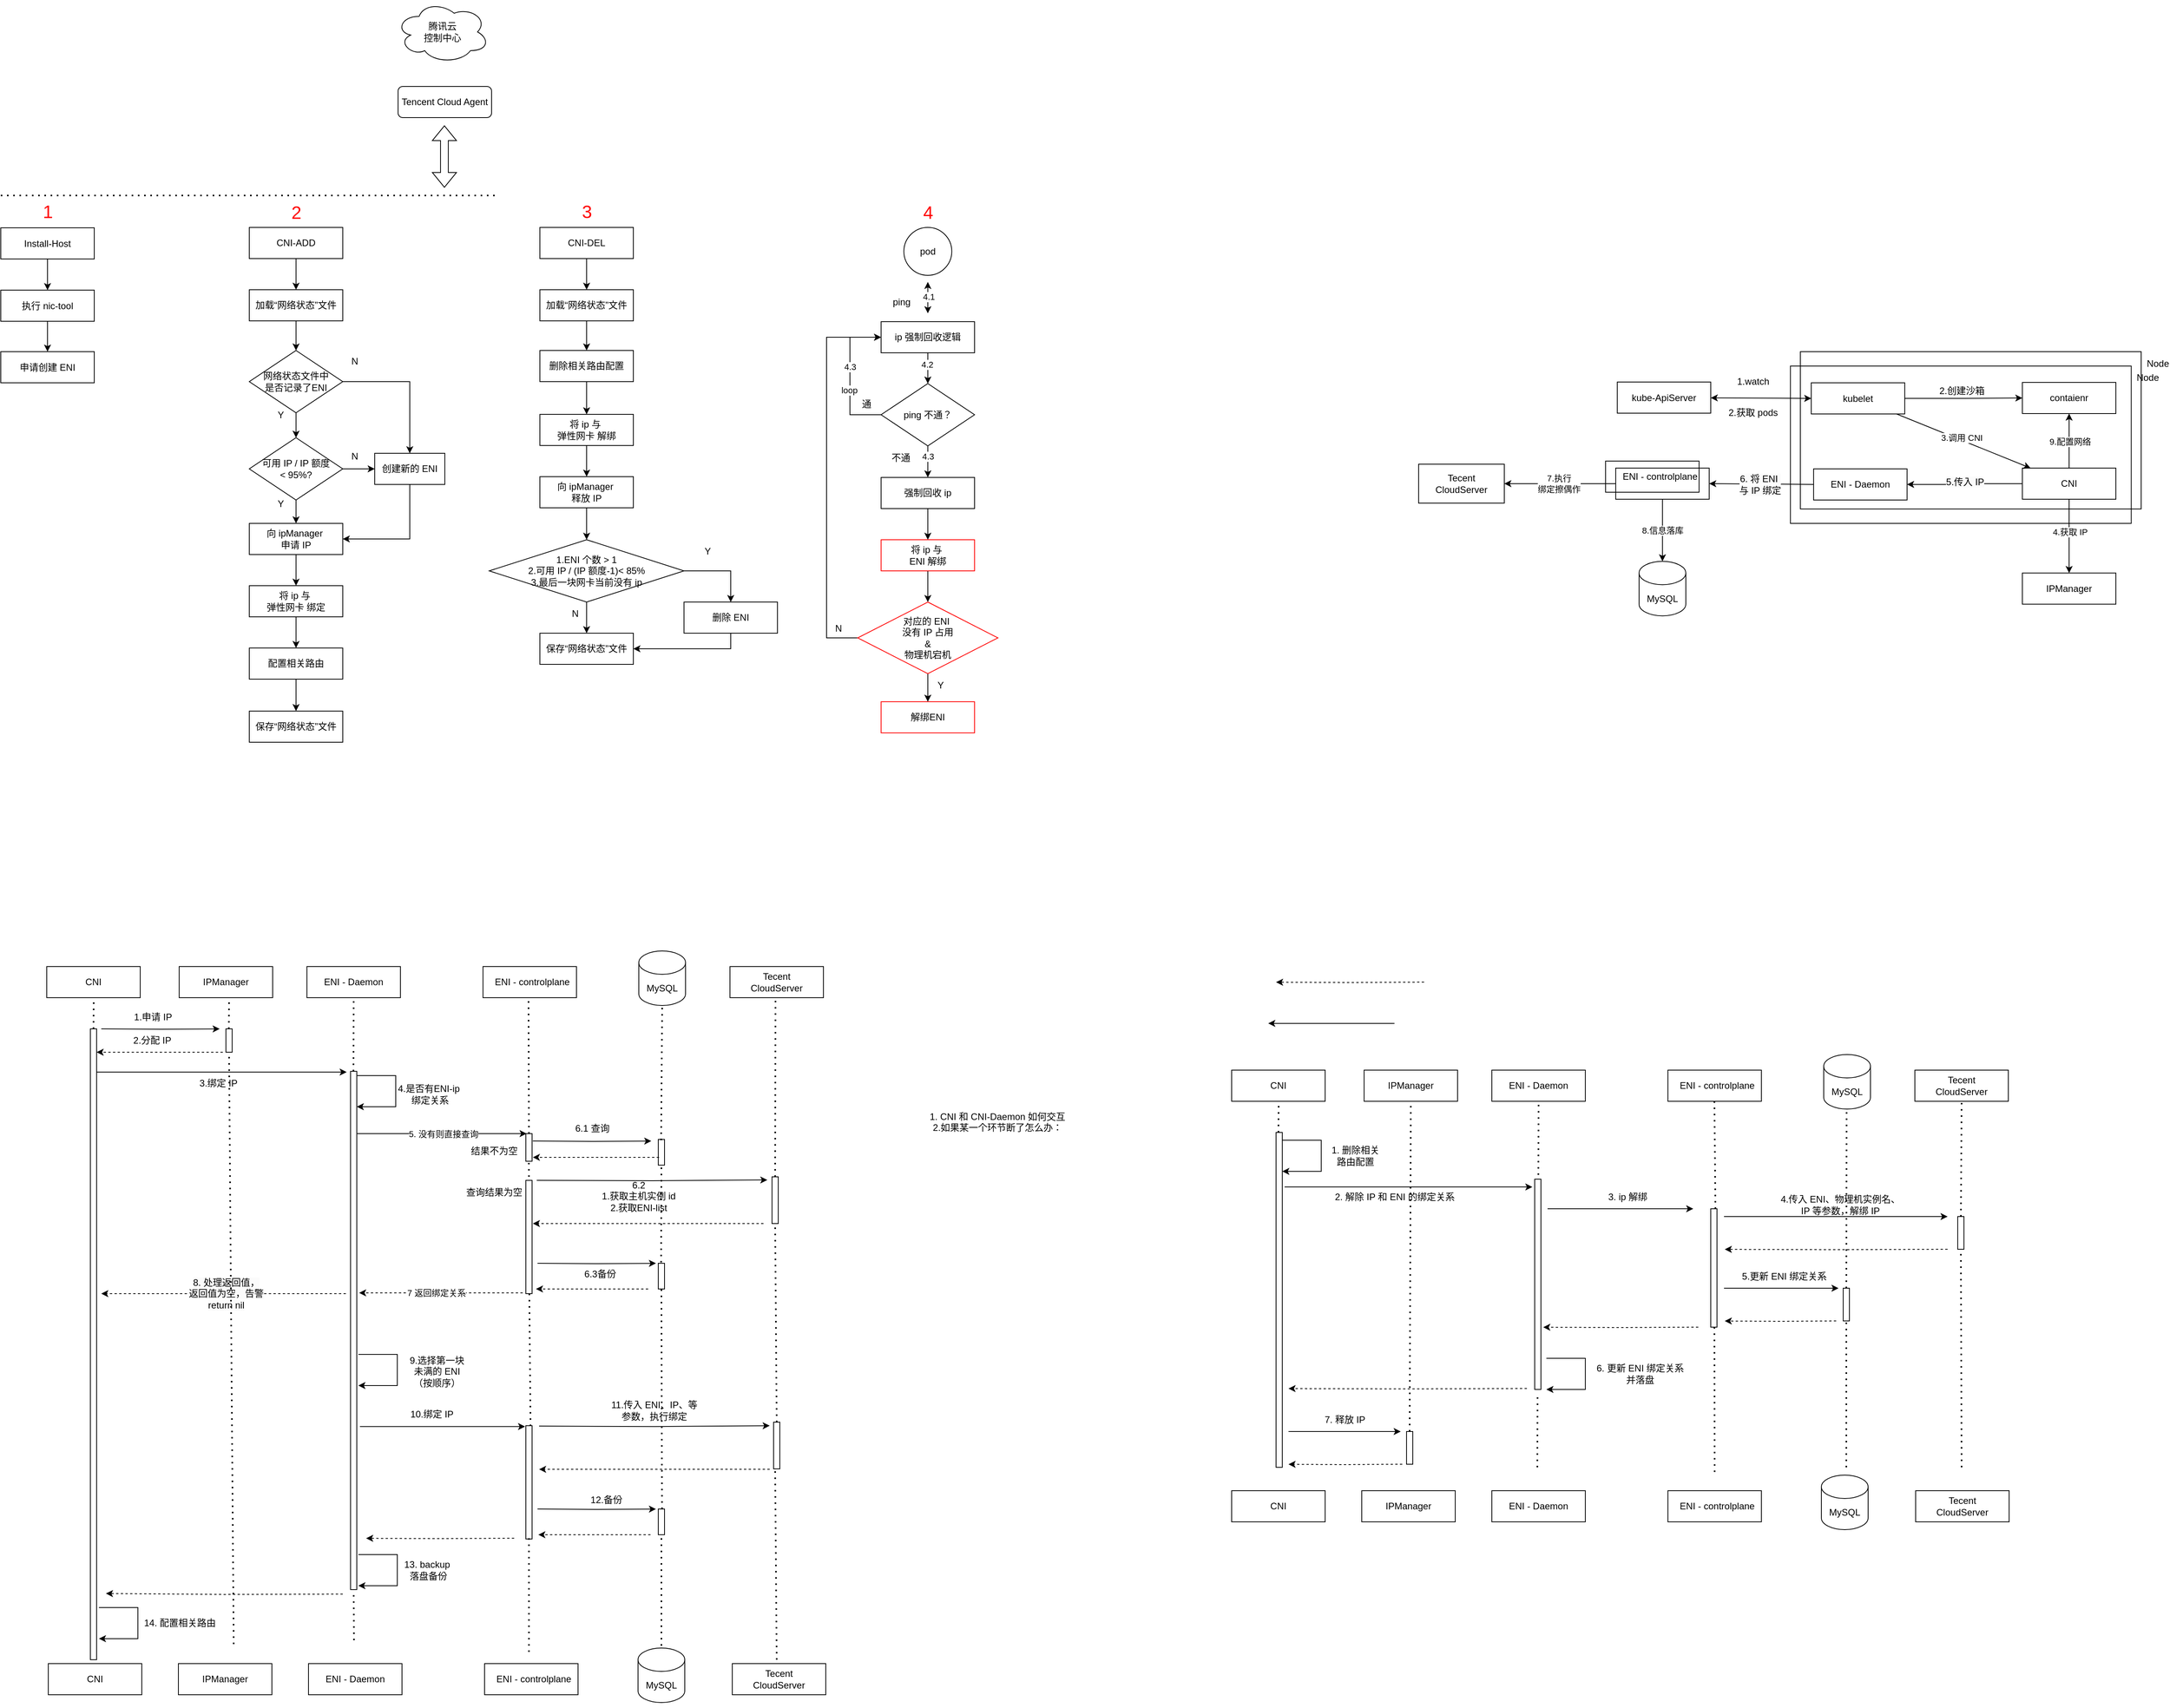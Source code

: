<mxfile version="24.7.1" type="github">
  <diagram name="第 1 页" id="GepeLTyNPejL2qz-uSBc">
    <mxGraphModel dx="1275" dy="507" grid="1" gridSize="10" guides="1" tooltips="1" connect="1" arrows="1" fold="1" page="1" pageScale="1" pageWidth="827" pageHeight="1169" math="0" shadow="0">
      <root>
        <mxCell id="0" />
        <mxCell id="1" parent="0" />
        <mxCell id="QHJJbTwAhyN2m23Sn8J2-16" style="edgeStyle=orthogonalEdgeStyle;rounded=0;orthogonalLoop=1;jettySize=auto;html=1;" parent="1" source="QHJJbTwAhyN2m23Sn8J2-1" target="QHJJbTwAhyN2m23Sn8J2-2" edge="1">
          <mxGeometry relative="1" as="geometry" />
        </mxCell>
        <mxCell id="QHJJbTwAhyN2m23Sn8J2-1" value="CNI-ADD" style="rounded=0;whiteSpace=wrap;html=1;fillColor=none;" parent="1" vertex="1">
          <mxGeometry x="519" y="361" width="120" height="40" as="geometry" />
        </mxCell>
        <mxCell id="QHJJbTwAhyN2m23Sn8J2-15" style="edgeStyle=orthogonalEdgeStyle;rounded=0;orthogonalLoop=1;jettySize=auto;html=1;entryX=0.5;entryY=0;entryDx=0;entryDy=0;" parent="1" source="QHJJbTwAhyN2m23Sn8J2-2" target="QHJJbTwAhyN2m23Sn8J2-5" edge="1">
          <mxGeometry relative="1" as="geometry" />
        </mxCell>
        <mxCell id="QHJJbTwAhyN2m23Sn8J2-2" value="加载“网络状态”文件" style="rounded=0;whiteSpace=wrap;html=1;fillColor=none;" parent="1" vertex="1">
          <mxGeometry x="519" y="441" width="120" height="40" as="geometry" />
        </mxCell>
        <mxCell id="QHJJbTwAhyN2m23Sn8J2-58" style="edgeStyle=orthogonalEdgeStyle;rounded=0;orthogonalLoop=1;jettySize=auto;html=1;entryX=0.5;entryY=0;entryDx=0;entryDy=0;" parent="1" source="QHJJbTwAhyN2m23Sn8J2-3" target="QHJJbTwAhyN2m23Sn8J2-26" edge="1">
          <mxGeometry relative="1" as="geometry" />
        </mxCell>
        <mxCell id="QHJJbTwAhyN2m23Sn8J2-3" value="CNI-DEL" style="rounded=0;whiteSpace=wrap;html=1;fillColor=none;" parent="1" vertex="1">
          <mxGeometry x="892" y="361" width="120" height="40" as="geometry" />
        </mxCell>
        <mxCell id="QHJJbTwAhyN2m23Sn8J2-23" style="edgeStyle=orthogonalEdgeStyle;rounded=0;orthogonalLoop=1;jettySize=auto;html=1;entryX=1;entryY=0.5;entryDx=0;entryDy=0;exitX=0.5;exitY=1;exitDx=0;exitDy=0;" parent="1" source="QHJJbTwAhyN2m23Sn8J2-4" target="QHJJbTwAhyN2m23Sn8J2-12" edge="1">
          <mxGeometry relative="1" as="geometry" />
        </mxCell>
        <mxCell id="QHJJbTwAhyN2m23Sn8J2-4" value="创建新的 ENI" style="rounded=0;whiteSpace=wrap;html=1;fillColor=none;" parent="1" vertex="1">
          <mxGeometry x="680" y="651" width="90" height="40" as="geometry" />
        </mxCell>
        <mxCell id="QHJJbTwAhyN2m23Sn8J2-17" style="edgeStyle=orthogonalEdgeStyle;rounded=0;orthogonalLoop=1;jettySize=auto;html=1;entryX=0.5;entryY=0;entryDx=0;entryDy=0;" parent="1" source="QHJJbTwAhyN2m23Sn8J2-5" target="QHJJbTwAhyN2m23Sn8J2-7" edge="1">
          <mxGeometry relative="1" as="geometry" />
        </mxCell>
        <mxCell id="QHJJbTwAhyN2m23Sn8J2-21" style="edgeStyle=orthogonalEdgeStyle;rounded=0;orthogonalLoop=1;jettySize=auto;html=1;" parent="1" source="QHJJbTwAhyN2m23Sn8J2-5" target="QHJJbTwAhyN2m23Sn8J2-4" edge="1">
          <mxGeometry relative="1" as="geometry" />
        </mxCell>
        <mxCell id="QHJJbTwAhyN2m23Sn8J2-5" value="网络状态文件中&lt;div&gt;是否记录了ENI&lt;/div&gt;" style="rhombus;whiteSpace=wrap;html=1;fillColor=none;" parent="1" vertex="1">
          <mxGeometry x="519" y="519" width="120" height="80" as="geometry" />
        </mxCell>
        <mxCell id="QHJJbTwAhyN2m23Sn8J2-6" value="Y" style="text;html=1;align=center;verticalAlign=middle;resizable=0;points=[];autosize=1;strokeColor=none;fillColor=none;" parent="1" vertex="1">
          <mxGeometry x="544" y="586.5" width="30" height="30" as="geometry" />
        </mxCell>
        <mxCell id="QHJJbTwAhyN2m23Sn8J2-18" style="edgeStyle=orthogonalEdgeStyle;rounded=0;orthogonalLoop=1;jettySize=auto;html=1;entryX=0.5;entryY=0;entryDx=0;entryDy=0;" parent="1" source="QHJJbTwAhyN2m23Sn8J2-7" target="QHJJbTwAhyN2m23Sn8J2-12" edge="1">
          <mxGeometry relative="1" as="geometry" />
        </mxCell>
        <mxCell id="QHJJbTwAhyN2m23Sn8J2-22" style="edgeStyle=orthogonalEdgeStyle;rounded=0;orthogonalLoop=1;jettySize=auto;html=1;" parent="1" source="QHJJbTwAhyN2m23Sn8J2-7" target="QHJJbTwAhyN2m23Sn8J2-4" edge="1">
          <mxGeometry relative="1" as="geometry" />
        </mxCell>
        <mxCell id="QHJJbTwAhyN2m23Sn8J2-7" value="可用 IP / IP 额度&lt;div&gt;&amp;lt; 95%?&lt;/div&gt;" style="rhombus;whiteSpace=wrap;html=1;fillColor=none;" parent="1" vertex="1">
          <mxGeometry x="519" y="631" width="120" height="80" as="geometry" />
        </mxCell>
        <mxCell id="QHJJbTwAhyN2m23Sn8J2-8" value="Y" style="text;html=1;align=center;verticalAlign=middle;resizable=0;points=[];autosize=1;strokeColor=none;fillColor=none;" parent="1" vertex="1">
          <mxGeometry x="544" y="701" width="30" height="30" as="geometry" />
        </mxCell>
        <mxCell id="QHJJbTwAhyN2m23Sn8J2-11" value="N" style="text;html=1;align=center;verticalAlign=middle;resizable=0;points=[];autosize=1;strokeColor=none;fillColor=none;" parent="1" vertex="1">
          <mxGeometry x="639" y="518" width="30" height="30" as="geometry" />
        </mxCell>
        <mxCell id="QHJJbTwAhyN2m23Sn8J2-19" style="edgeStyle=orthogonalEdgeStyle;rounded=0;orthogonalLoop=1;jettySize=auto;html=1;" parent="1" source="QHJJbTwAhyN2m23Sn8J2-12" target="QHJJbTwAhyN2m23Sn8J2-13" edge="1">
          <mxGeometry relative="1" as="geometry" />
        </mxCell>
        <mxCell id="QHJJbTwAhyN2m23Sn8J2-12" value="向 ipManager&amp;nbsp;&lt;div&gt;申请 IP&lt;/div&gt;" style="rounded=0;whiteSpace=wrap;html=1;fillColor=none;" parent="1" vertex="1">
          <mxGeometry x="519" y="741" width="120" height="40" as="geometry" />
        </mxCell>
        <mxCell id="QHJJbTwAhyN2m23Sn8J2-20" style="edgeStyle=orthogonalEdgeStyle;rounded=0;orthogonalLoop=1;jettySize=auto;html=1;entryX=0.5;entryY=0;entryDx=0;entryDy=0;" parent="1" source="QHJJbTwAhyN2m23Sn8J2-13" target="QHJJbTwAhyN2m23Sn8J2-14" edge="1">
          <mxGeometry relative="1" as="geometry" />
        </mxCell>
        <mxCell id="QHJJbTwAhyN2m23Sn8J2-13" value="将 ip 与&amp;nbsp;&lt;div&gt;&lt;span style=&quot;background-color: initial;&quot;&gt;弹性网卡&amp;nbsp;&lt;/span&gt;绑定&lt;/div&gt;" style="rounded=0;whiteSpace=wrap;html=1;fillColor=none;" parent="1" vertex="1">
          <mxGeometry x="519" y="821" width="120" height="40" as="geometry" />
        </mxCell>
        <mxCell id="QHJJbTwAhyN2m23Sn8J2-56" style="edgeStyle=orthogonalEdgeStyle;rounded=0;orthogonalLoop=1;jettySize=auto;html=1;entryX=0.5;entryY=0;entryDx=0;entryDy=0;" parent="1" source="QHJJbTwAhyN2m23Sn8J2-14" target="QHJJbTwAhyN2m23Sn8J2-55" edge="1">
          <mxGeometry relative="1" as="geometry" />
        </mxCell>
        <mxCell id="QHJJbTwAhyN2m23Sn8J2-14" value="配置相关路由" style="rounded=0;whiteSpace=wrap;html=1;fillColor=none;" parent="1" vertex="1">
          <mxGeometry x="519" y="901" width="120" height="40" as="geometry" />
        </mxCell>
        <mxCell id="QHJJbTwAhyN2m23Sn8J2-24" value="N" style="text;html=1;align=center;verticalAlign=middle;resizable=0;points=[];autosize=1;strokeColor=none;fillColor=none;" parent="1" vertex="1">
          <mxGeometry x="639" y="640" width="30" height="30" as="geometry" />
        </mxCell>
        <mxCell id="QHJJbTwAhyN2m23Sn8J2-59" style="edgeStyle=orthogonalEdgeStyle;rounded=0;orthogonalLoop=1;jettySize=auto;html=1;entryX=0.5;entryY=0;entryDx=0;entryDy=0;" parent="1" source="QHJJbTwAhyN2m23Sn8J2-26" target="QHJJbTwAhyN2m23Sn8J2-44" edge="1">
          <mxGeometry relative="1" as="geometry" />
        </mxCell>
        <mxCell id="QHJJbTwAhyN2m23Sn8J2-26" value="加载“网络状态”文件" style="rounded=0;whiteSpace=wrap;html=1;fillColor=none;" parent="1" vertex="1">
          <mxGeometry x="892" y="441" width="120" height="40" as="geometry" />
        </mxCell>
        <mxCell id="QHJJbTwAhyN2m23Sn8J2-60" style="edgeStyle=orthogonalEdgeStyle;rounded=0;orthogonalLoop=1;jettySize=auto;html=1;entryX=0.5;entryY=0;entryDx=0;entryDy=0;" parent="1" source="QHJJbTwAhyN2m23Sn8J2-44" target="QHJJbTwAhyN2m23Sn8J2-45" edge="1">
          <mxGeometry relative="1" as="geometry" />
        </mxCell>
        <mxCell id="QHJJbTwAhyN2m23Sn8J2-44" value="删除相关路由配置" style="rounded=0;whiteSpace=wrap;html=1;fillColor=none;" parent="1" vertex="1">
          <mxGeometry x="892" y="519" width="120" height="40" as="geometry" />
        </mxCell>
        <mxCell id="QHJJbTwAhyN2m23Sn8J2-61" style="edgeStyle=orthogonalEdgeStyle;rounded=0;orthogonalLoop=1;jettySize=auto;html=1;entryX=0.5;entryY=0;entryDx=0;entryDy=0;" parent="1" source="QHJJbTwAhyN2m23Sn8J2-45" target="QHJJbTwAhyN2m23Sn8J2-46" edge="1">
          <mxGeometry relative="1" as="geometry" />
        </mxCell>
        <mxCell id="QHJJbTwAhyN2m23Sn8J2-45" value="将 ip 与&amp;nbsp;&lt;div&gt;&lt;span style=&quot;background-color: initial;&quot;&gt;弹性网卡&amp;nbsp;&lt;/span&gt;解绑&lt;/div&gt;" style="rounded=0;whiteSpace=wrap;html=1;fillColor=none;" parent="1" vertex="1">
          <mxGeometry x="892" y="601" width="120" height="40" as="geometry" />
        </mxCell>
        <mxCell id="QHJJbTwAhyN2m23Sn8J2-62" style="edgeStyle=orthogonalEdgeStyle;rounded=0;orthogonalLoop=1;jettySize=auto;html=1;entryX=0.5;entryY=0;entryDx=0;entryDy=0;" parent="1" source="QHJJbTwAhyN2m23Sn8J2-46" target="QHJJbTwAhyN2m23Sn8J2-47" edge="1">
          <mxGeometry relative="1" as="geometry" />
        </mxCell>
        <mxCell id="QHJJbTwAhyN2m23Sn8J2-46" value="向 ipManager&amp;nbsp;&lt;div&gt;释放 IP&lt;/div&gt;" style="rounded=0;whiteSpace=wrap;html=1;fillColor=none;" parent="1" vertex="1">
          <mxGeometry x="892" y="681" width="120" height="40" as="geometry" />
        </mxCell>
        <mxCell id="QHJJbTwAhyN2m23Sn8J2-63" style="edgeStyle=orthogonalEdgeStyle;rounded=0;orthogonalLoop=1;jettySize=auto;html=1;exitX=1;exitY=0.5;exitDx=0;exitDy=0;" parent="1" source="QHJJbTwAhyN2m23Sn8J2-47" target="QHJJbTwAhyN2m23Sn8J2-53" edge="1">
          <mxGeometry relative="1" as="geometry" />
        </mxCell>
        <mxCell id="QHJJbTwAhyN2m23Sn8J2-65" style="edgeStyle=orthogonalEdgeStyle;rounded=0;orthogonalLoop=1;jettySize=auto;html=1;" parent="1" source="QHJJbTwAhyN2m23Sn8J2-47" target="QHJJbTwAhyN2m23Sn8J2-57" edge="1">
          <mxGeometry relative="1" as="geometry" />
        </mxCell>
        <mxCell id="QHJJbTwAhyN2m23Sn8J2-47" value="&lt;div&gt;&lt;span style=&quot;background-color: initial;&quot;&gt;1.ENI 个数 &amp;gt; 1&lt;/span&gt;&lt;/div&gt;&lt;div&gt;&lt;span style=&quot;background-color: initial;&quot;&gt;2.可用 IP / (IP 额度-1)&lt;/span&gt;&lt;span style=&quot;background-color: initial;&quot;&gt;&amp;lt; 85%&lt;/span&gt;&lt;/div&gt;&lt;div&gt;&lt;span style=&quot;background-color: initial;&quot;&gt;3.&lt;/span&gt;&lt;span style=&quot;background-color: initial;&quot;&gt;最后一块网卡当前没有 ip&lt;/span&gt;&lt;/div&gt;" style="rhombus;whiteSpace=wrap;html=1;fillColor=none;align=center;" parent="1" vertex="1">
          <mxGeometry x="827" y="762" width="250" height="80" as="geometry" />
        </mxCell>
        <mxCell id="QHJJbTwAhyN2m23Sn8J2-64" style="edgeStyle=orthogonalEdgeStyle;rounded=0;orthogonalLoop=1;jettySize=auto;html=1;exitX=0.5;exitY=1;exitDx=0;exitDy=0;" parent="1" source="QHJJbTwAhyN2m23Sn8J2-53" target="QHJJbTwAhyN2m23Sn8J2-57" edge="1">
          <mxGeometry relative="1" as="geometry" />
        </mxCell>
        <mxCell id="QHJJbTwAhyN2m23Sn8J2-53" value="删除 ENI" style="rounded=0;whiteSpace=wrap;html=1;fillColor=none;" parent="1" vertex="1">
          <mxGeometry x="1077" y="842" width="120" height="40" as="geometry" />
        </mxCell>
        <mxCell id="QHJJbTwAhyN2m23Sn8J2-55" value="保存“网络状态”文件" style="rounded=0;whiteSpace=wrap;html=1;fillColor=none;" parent="1" vertex="1">
          <mxGeometry x="519" y="982" width="120" height="40" as="geometry" />
        </mxCell>
        <mxCell id="QHJJbTwAhyN2m23Sn8J2-57" value="保存“网络状态”文件" style="rounded=0;whiteSpace=wrap;html=1;fillColor=none;" parent="1" vertex="1">
          <mxGeometry x="892" y="882" width="120" height="40" as="geometry" />
        </mxCell>
        <mxCell id="QHJJbTwAhyN2m23Sn8J2-66" value="Y" style="text;html=1;align=center;verticalAlign=middle;resizable=0;points=[];autosize=1;strokeColor=none;fillColor=none;" parent="1" vertex="1">
          <mxGeometry x="1092" y="762" width="30" height="30" as="geometry" />
        </mxCell>
        <mxCell id="QHJJbTwAhyN2m23Sn8J2-67" value="N" style="text;html=1;align=center;verticalAlign=middle;resizable=0;points=[];autosize=1;strokeColor=none;fillColor=none;" parent="1" vertex="1">
          <mxGeometry x="922" y="842" width="30" height="30" as="geometry" />
        </mxCell>
        <mxCell id="QHJJbTwAhyN2m23Sn8J2-72" style="edgeStyle=orthogonalEdgeStyle;rounded=0;orthogonalLoop=1;jettySize=auto;html=1;entryX=0.5;entryY=0;entryDx=0;entryDy=0;" parent="1" source="QHJJbTwAhyN2m23Sn8J2-69" target="QHJJbTwAhyN2m23Sn8J2-70" edge="1">
          <mxGeometry relative="1" as="geometry" />
        </mxCell>
        <mxCell id="QHJJbTwAhyN2m23Sn8J2-69" value="Install-Host" style="rounded=0;whiteSpace=wrap;html=1;fillColor=none;" parent="1" vertex="1">
          <mxGeometry x="200" y="361.5" width="120" height="40" as="geometry" />
        </mxCell>
        <mxCell id="QHJJbTwAhyN2m23Sn8J2-73" style="edgeStyle=orthogonalEdgeStyle;rounded=0;orthogonalLoop=1;jettySize=auto;html=1;" parent="1" source="QHJJbTwAhyN2m23Sn8J2-70" target="QHJJbTwAhyN2m23Sn8J2-71" edge="1">
          <mxGeometry relative="1" as="geometry" />
        </mxCell>
        <mxCell id="QHJJbTwAhyN2m23Sn8J2-70" value="执行 nic-tool" style="rounded=0;whiteSpace=wrap;html=1;fillColor=none;" parent="1" vertex="1">
          <mxGeometry x="200" y="441.5" width="120" height="40" as="geometry" />
        </mxCell>
        <mxCell id="QHJJbTwAhyN2m23Sn8J2-71" value="申请创建 ENI" style="rounded=0;whiteSpace=wrap;html=1;fillColor=none;" parent="1" vertex="1">
          <mxGeometry x="200" y="520.5" width="120" height="40" as="geometry" />
        </mxCell>
        <mxCell id="QHJJbTwAhyN2m23Sn8J2-74" value="腾讯云&lt;div&gt;控制中心&lt;/div&gt;" style="ellipse;shape=cloud;whiteSpace=wrap;html=1;" parent="1" vertex="1">
          <mxGeometry x="707" y="70" width="120" height="80" as="geometry" />
        </mxCell>
        <mxCell id="QHJJbTwAhyN2m23Sn8J2-75" value="Tencent Cloud Agent" style="rounded=1;whiteSpace=wrap;html=1;fillColor=none;" parent="1" vertex="1">
          <mxGeometry x="710" y="180" width="120" height="40" as="geometry" />
        </mxCell>
        <mxCell id="QHJJbTwAhyN2m23Sn8J2-78" value="&lt;font color=&quot;#ff0000&quot; style=&quot;font-size: 23px;&quot;&gt;1&lt;/font&gt;" style="text;html=1;align=center;verticalAlign=middle;resizable=0;points=[];autosize=1;strokeColor=none;fillColor=none;" parent="1" vertex="1">
          <mxGeometry x="240" y="321" width="40" height="40" as="geometry" />
        </mxCell>
        <mxCell id="QHJJbTwAhyN2m23Sn8J2-79" value="&lt;font color=&quot;#ff0000&quot; style=&quot;font-size: 23px;&quot;&gt;2&lt;/font&gt;" style="text;html=1;align=center;verticalAlign=middle;resizable=0;points=[];autosize=1;strokeColor=none;fillColor=none;" parent="1" vertex="1">
          <mxGeometry x="559" y="321.5" width="40" height="40" as="geometry" />
        </mxCell>
        <mxCell id="QHJJbTwAhyN2m23Sn8J2-80" value="&lt;font color=&quot;#ff0000&quot;&gt;&lt;span style=&quot;font-size: 23px;&quot;&gt;3&lt;/span&gt;&lt;/font&gt;" style="text;html=1;align=center;verticalAlign=middle;resizable=0;points=[];autosize=1;strokeColor=none;fillColor=none;" parent="1" vertex="1">
          <mxGeometry x="932" y="321" width="40" height="40" as="geometry" />
        </mxCell>
        <mxCell id="QHJJbTwAhyN2m23Sn8J2-94" style="edgeStyle=orthogonalEdgeStyle;rounded=0;orthogonalLoop=1;jettySize=auto;html=1;entryX=0.5;entryY=0;entryDx=0;entryDy=0;" parent="1" source="QHJJbTwAhyN2m23Sn8J2-83" target="QHJJbTwAhyN2m23Sn8J2-86" edge="1">
          <mxGeometry relative="1" as="geometry" />
        </mxCell>
        <mxCell id="QHJJbTwAhyN2m23Sn8J2-115" value="4.2" style="edgeLabel;html=1;align=center;verticalAlign=middle;resizable=0;points=[];" parent="QHJJbTwAhyN2m23Sn8J2-94" vertex="1" connectable="0">
          <mxGeometry x="-0.263" y="-1" relative="1" as="geometry">
            <mxPoint as="offset" />
          </mxGeometry>
        </mxCell>
        <mxCell id="QHJJbTwAhyN2m23Sn8J2-83" value="ip 强制回收逻辑" style="rounded=0;whiteSpace=wrap;html=1;fillColor=none;" parent="1" vertex="1">
          <mxGeometry x="1330" y="482" width="120" height="40" as="geometry" />
        </mxCell>
        <mxCell id="QHJJbTwAhyN2m23Sn8J2-84" value="pod" style="ellipse;whiteSpace=wrap;html=1;aspect=fixed;fillColor=none;" parent="1" vertex="1">
          <mxGeometry x="1359.25" y="361" width="61.5" height="61.5" as="geometry" />
        </mxCell>
        <mxCell id="QHJJbTwAhyN2m23Sn8J2-104" style="edgeStyle=orthogonalEdgeStyle;rounded=0;orthogonalLoop=1;jettySize=auto;html=1;entryX=0.5;entryY=0;entryDx=0;entryDy=0;" parent="1" source="QHJJbTwAhyN2m23Sn8J2-86" target="QHJJbTwAhyN2m23Sn8J2-87" edge="1">
          <mxGeometry relative="1" as="geometry" />
        </mxCell>
        <mxCell id="QHJJbTwAhyN2m23Sn8J2-117" value="4.3" style="edgeLabel;html=1;align=center;verticalAlign=middle;resizable=0;points=[];" parent="QHJJbTwAhyN2m23Sn8J2-104" vertex="1" connectable="0">
          <mxGeometry x="-0.445" relative="1" as="geometry">
            <mxPoint y="2" as="offset" />
          </mxGeometry>
        </mxCell>
        <mxCell id="QHJJbTwAhyN2m23Sn8J2-106" style="edgeStyle=orthogonalEdgeStyle;rounded=0;orthogonalLoop=1;jettySize=auto;html=1;entryX=0;entryY=0.5;entryDx=0;entryDy=0;exitX=0;exitY=0.5;exitDx=0;exitDy=0;" parent="1" source="QHJJbTwAhyN2m23Sn8J2-86" target="QHJJbTwAhyN2m23Sn8J2-83" edge="1">
          <mxGeometry relative="1" as="geometry">
            <Array as="points">
              <mxPoint x="1290" y="602" />
              <mxPoint x="1290" y="502" />
            </Array>
          </mxGeometry>
        </mxCell>
        <mxCell id="QHJJbTwAhyN2m23Sn8J2-108" value="loop" style="edgeLabel;html=1;align=center;verticalAlign=middle;resizable=0;points=[];" parent="QHJJbTwAhyN2m23Sn8J2-106" vertex="1" connectable="0">
          <mxGeometry x="0.072" y="1" relative="1" as="geometry">
            <mxPoint y="24" as="offset" />
          </mxGeometry>
        </mxCell>
        <mxCell id="QHJJbTwAhyN2m23Sn8J2-116" value="4.3" style="edgeLabel;html=1;align=center;verticalAlign=middle;resizable=0;points=[];" parent="QHJJbTwAhyN2m23Sn8J2-106" vertex="1" connectable="0">
          <mxGeometry x="0.388" y="-2" relative="1" as="geometry">
            <mxPoint x="-2" y="23" as="offset" />
          </mxGeometry>
        </mxCell>
        <mxCell id="QHJJbTwAhyN2m23Sn8J2-86" value="&lt;div&gt;ping 不通？&lt;/div&gt;" style="rhombus;whiteSpace=wrap;html=1;fillColor=none;" parent="1" vertex="1">
          <mxGeometry x="1330" y="561.5" width="120" height="80" as="geometry" />
        </mxCell>
        <mxCell id="QHJJbTwAhyN2m23Sn8J2-105" style="edgeStyle=orthogonalEdgeStyle;rounded=0;orthogonalLoop=1;jettySize=auto;html=1;entryX=0.5;entryY=0;entryDx=0;entryDy=0;" parent="1" source="QHJJbTwAhyN2m23Sn8J2-87" target="QHJJbTwAhyN2m23Sn8J2-102" edge="1">
          <mxGeometry relative="1" as="geometry" />
        </mxCell>
        <mxCell id="QHJJbTwAhyN2m23Sn8J2-87" value="强制回收 ip" style="rounded=0;whiteSpace=wrap;html=1;fillColor=none;" parent="1" vertex="1">
          <mxGeometry x="1330" y="682" width="120" height="40" as="geometry" />
        </mxCell>
        <mxCell id="QHJJbTwAhyN2m23Sn8J2-92" value="" style="endArrow=classic;startArrow=classic;html=1;rounded=0;" parent="1" edge="1">
          <mxGeometry width="50" height="50" relative="1" as="geometry">
            <mxPoint x="1390" y="471.25" as="sourcePoint" />
            <mxPoint x="1390" y="431" as="targetPoint" />
          </mxGeometry>
        </mxCell>
        <mxCell id="QHJJbTwAhyN2m23Sn8J2-114" value="4.1" style="edgeLabel;html=1;align=center;verticalAlign=middle;resizable=0;points=[];" parent="QHJJbTwAhyN2m23Sn8J2-92" vertex="1" connectable="0">
          <mxGeometry x="0.077" y="-1" relative="1" as="geometry">
            <mxPoint as="offset" />
          </mxGeometry>
        </mxCell>
        <mxCell id="QHJJbTwAhyN2m23Sn8J2-93" value="ping" style="text;html=1;align=center;verticalAlign=middle;resizable=0;points=[];autosize=1;strokeColor=none;fillColor=none;" parent="1" vertex="1">
          <mxGeometry x="1331" y="442" width="50" height="30" as="geometry" />
        </mxCell>
        <mxCell id="QHJJbTwAhyN2m23Sn8J2-97" value="不通" style="text;html=1;align=center;verticalAlign=middle;resizable=0;points=[];autosize=1;strokeColor=none;fillColor=none;" parent="1" vertex="1">
          <mxGeometry x="1330" y="641.5" width="50" height="30" as="geometry" />
        </mxCell>
        <mxCell id="QHJJbTwAhyN2m23Sn8J2-101" value="通" style="text;html=1;align=center;verticalAlign=middle;resizable=0;points=[];autosize=1;strokeColor=none;fillColor=none;" parent="1" vertex="1">
          <mxGeometry x="1291" y="572.5" width="40" height="30" as="geometry" />
        </mxCell>
        <mxCell id="QHJJbTwAhyN2m23Sn8J2-111" style="edgeStyle=orthogonalEdgeStyle;rounded=0;orthogonalLoop=1;jettySize=auto;html=1;entryX=0.5;entryY=0;entryDx=0;entryDy=0;" parent="1" source="QHJJbTwAhyN2m23Sn8J2-102" target="QHJJbTwAhyN2m23Sn8J2-110" edge="1">
          <mxGeometry relative="1" as="geometry" />
        </mxCell>
        <mxCell id="QHJJbTwAhyN2m23Sn8J2-102" value="将 ip 与&amp;nbsp;&lt;div&gt;&lt;span style=&quot;background-color: initial;&quot;&gt;ENI&amp;nbsp;&lt;/span&gt;解绑&lt;/div&gt;" style="rounded=0;whiteSpace=wrap;html=1;fillColor=none;strokeColor=#FF0000;" parent="1" vertex="1">
          <mxGeometry x="1330" y="762" width="120" height="40" as="geometry" />
        </mxCell>
        <mxCell id="QHJJbTwAhyN2m23Sn8J2-109" value="解绑ENI" style="rounded=0;whiteSpace=wrap;html=1;fillColor=none;strokeColor=#FF0000;" parent="1" vertex="1">
          <mxGeometry x="1330" y="970" width="120" height="40" as="geometry" />
        </mxCell>
        <mxCell id="QHJJbTwAhyN2m23Sn8J2-112" style="edgeStyle=orthogonalEdgeStyle;rounded=0;orthogonalLoop=1;jettySize=auto;html=1;entryX=0.5;entryY=0;entryDx=0;entryDy=0;" parent="1" source="QHJJbTwAhyN2m23Sn8J2-110" target="QHJJbTwAhyN2m23Sn8J2-109" edge="1">
          <mxGeometry relative="1" as="geometry" />
        </mxCell>
        <mxCell id="QHJJbTwAhyN2m23Sn8J2-119" style="edgeStyle=orthogonalEdgeStyle;rounded=0;orthogonalLoop=1;jettySize=auto;html=1;entryX=0;entryY=0.5;entryDx=0;entryDy=0;exitX=0;exitY=0.5;exitDx=0;exitDy=0;" parent="1" source="QHJJbTwAhyN2m23Sn8J2-110" target="QHJJbTwAhyN2m23Sn8J2-83" edge="1">
          <mxGeometry relative="1" as="geometry">
            <Array as="points">
              <mxPoint x="1260" y="888" />
              <mxPoint x="1260" y="502" />
            </Array>
          </mxGeometry>
        </mxCell>
        <mxCell id="QHJJbTwAhyN2m23Sn8J2-110" value="对应的 ENI&amp;nbsp;&lt;div&gt;没有 IP 占用&lt;div&gt;&amp;amp;&lt;div&gt;物理机宕机&lt;/div&gt;&lt;/div&gt;&lt;/div&gt;" style="rhombus;whiteSpace=wrap;html=1;fillColor=none;strokeColor=#FF0000;" parent="1" vertex="1">
          <mxGeometry x="1300" y="842" width="180" height="92" as="geometry" />
        </mxCell>
        <mxCell id="QHJJbTwAhyN2m23Sn8J2-113" value="&lt;font color=&quot;#ff0000&quot;&gt;&lt;span style=&quot;font-size: 23px;&quot;&gt;4&lt;/span&gt;&lt;/font&gt;" style="text;html=1;align=center;verticalAlign=middle;resizable=0;points=[];autosize=1;strokeColor=none;fillColor=none;" parent="1" vertex="1">
          <mxGeometry x="1370" y="321.5" width="40" height="40" as="geometry" />
        </mxCell>
        <mxCell id="QHJJbTwAhyN2m23Sn8J2-118" value="" style="shape=flexArrow;endArrow=classic;startArrow=classic;html=1;rounded=0;" parent="1" edge="1">
          <mxGeometry width="100" height="100" relative="1" as="geometry">
            <mxPoint x="769.47" y="310" as="sourcePoint" />
            <mxPoint x="769.47" y="230" as="targetPoint" />
          </mxGeometry>
        </mxCell>
        <mxCell id="QHJJbTwAhyN2m23Sn8J2-121" value="Y" style="text;html=1;align=center;verticalAlign=middle;resizable=0;points=[];autosize=1;strokeColor=none;fillColor=none;" parent="1" vertex="1">
          <mxGeometry x="1390.75" y="934" width="30" height="30" as="geometry" />
        </mxCell>
        <mxCell id="QHJJbTwAhyN2m23Sn8J2-123" value="N" style="text;html=1;align=center;verticalAlign=middle;resizable=0;points=[];autosize=1;strokeColor=none;fillColor=none;" parent="1" vertex="1">
          <mxGeometry x="1260" y="861" width="30" height="30" as="geometry" />
        </mxCell>
        <mxCell id="QHJJbTwAhyN2m23Sn8J2-124" value="" style="endArrow=none;dashed=1;html=1;dashPattern=1 3;strokeWidth=2;rounded=0;" parent="1" edge="1">
          <mxGeometry width="50" height="50" relative="1" as="geometry">
            <mxPoint x="200" y="320" as="sourcePoint" />
            <mxPoint x="1480" y="320" as="targetPoint" />
          </mxGeometry>
        </mxCell>
        <mxCell id="B87s43uj8N20lgAx_I1V-91" value="CNI" style="rounded=0;whiteSpace=wrap;html=1;fillColor=none;" vertex="1" parent="1">
          <mxGeometry x="259" y="1310" width="120" height="40" as="geometry" />
        </mxCell>
        <mxCell id="B87s43uj8N20lgAx_I1V-92" value="IPManager" style="rounded=0;whiteSpace=wrap;html=1;fillColor=none;" vertex="1" parent="1">
          <mxGeometry x="429" y="1310" width="120" height="40" as="geometry" />
        </mxCell>
        <mxCell id="B87s43uj8N20lgAx_I1V-93" value="ENI - Daemon" style="rounded=0;whiteSpace=wrap;html=1;fillColor=none;" vertex="1" parent="1">
          <mxGeometry x="593" y="1310" width="120" height="40" as="geometry" />
        </mxCell>
        <mxCell id="B87s43uj8N20lgAx_I1V-94" value="&lt;div&gt;&lt;br class=&quot;Apple-interchange-newline&quot;&gt;&lt;br&gt;&lt;/div&gt;&amp;nbsp; ENI -&amp;nbsp;&lt;span style=&quot;background-color: initial;&quot;&gt;controlplane&lt;/span&gt;&lt;div&gt;&lt;span style=&quot;background-color: initial;&quot;&gt;&lt;br&gt;&lt;/span&gt;&lt;/div&gt;&lt;div&gt;&lt;br&gt;&lt;/div&gt;" style="rounded=0;whiteSpace=wrap;html=1;fillColor=none;" vertex="1" parent="1">
          <mxGeometry x="819" y="1310" width="120" height="40" as="geometry" />
        </mxCell>
        <mxCell id="B87s43uj8N20lgAx_I1V-95" value="MySQL" style="shape=cylinder3;whiteSpace=wrap;html=1;boundedLbl=1;backgroundOutline=1;size=15;" vertex="1" parent="1">
          <mxGeometry x="1019" y="1290" width="60" height="70" as="geometry" />
        </mxCell>
        <mxCell id="B87s43uj8N20lgAx_I1V-96" value="Tecent&lt;div&gt;CloudServer&lt;/div&gt;" style="rounded=0;whiteSpace=wrap;html=1;fillColor=none;" vertex="1" parent="1">
          <mxGeometry x="1136" y="1310" width="120" height="40" as="geometry" />
        </mxCell>
        <mxCell id="B87s43uj8N20lgAx_I1V-97" value="1.申请 IP" style="text;html=1;align=center;verticalAlign=middle;resizable=0;points=[];autosize=1;strokeColor=none;fillColor=none;" vertex="1" parent="1">
          <mxGeometry x="360" y="1360" width="70" height="30" as="geometry" />
        </mxCell>
        <mxCell id="B87s43uj8N20lgAx_I1V-98" value="2.分配 IP" style="text;html=1;align=center;verticalAlign=middle;resizable=0;points=[];autosize=1;strokeColor=none;fillColor=none;" vertex="1" parent="1">
          <mxGeometry x="359" y="1390" width="70" height="30" as="geometry" />
        </mxCell>
        <mxCell id="B87s43uj8N20lgAx_I1V-99" value="" style="rounded=0;whiteSpace=wrap;html=1;fillColor=none;" vertex="1" parent="1">
          <mxGeometry x="315" y="1390" width="8" height="810" as="geometry" />
        </mxCell>
        <mxCell id="B87s43uj8N20lgAx_I1V-100" value="" style="rounded=0;whiteSpace=wrap;html=1;fillColor=none;" vertex="1" parent="1">
          <mxGeometry x="489" y="1390" width="8" height="30" as="geometry" />
        </mxCell>
        <mxCell id="B87s43uj8N20lgAx_I1V-101" style="edgeStyle=orthogonalEdgeStyle;rounded=0;orthogonalLoop=1;jettySize=auto;html=1;" edge="1" parent="1">
          <mxGeometry relative="1" as="geometry">
            <mxPoint x="329" y="1390" as="sourcePoint" />
            <mxPoint x="481" y="1390.05" as="targetPoint" />
          </mxGeometry>
        </mxCell>
        <mxCell id="B87s43uj8N20lgAx_I1V-105" style="edgeStyle=orthogonalEdgeStyle;rounded=0;orthogonalLoop=1;jettySize=auto;html=1;entryX=1;entryY=0.75;entryDx=0;entryDy=0;exitX=0;exitY=0;exitDx=0;exitDy=45;exitPerimeter=0;dashed=1;" edge="1" parent="1">
          <mxGeometry relative="1" as="geometry">
            <mxPoint x="485" y="1420" as="sourcePoint" />
            <mxPoint x="323" y="1420" as="targetPoint" />
          </mxGeometry>
        </mxCell>
        <mxCell id="B87s43uj8N20lgAx_I1V-106" style="edgeStyle=orthogonalEdgeStyle;rounded=0;orthogonalLoop=1;jettySize=auto;html=1;" edge="1" parent="1">
          <mxGeometry relative="1" as="geometry">
            <mxPoint x="323" y="1445.5" as="sourcePoint" />
            <mxPoint x="644" y="1445.5" as="targetPoint" />
          </mxGeometry>
        </mxCell>
        <mxCell id="B87s43uj8N20lgAx_I1V-112" style="edgeStyle=orthogonalEdgeStyle;rounded=0;orthogonalLoop=1;jettySize=auto;html=1;exitX=1;exitY=0.25;exitDx=0;exitDy=0;entryX=0;entryY=0;entryDx=0;entryDy=0;" edge="1" parent="1" source="B87s43uj8N20lgAx_I1V-107">
          <mxGeometry relative="1" as="geometry">
            <mxPoint x="875" y="1524.53" as="targetPoint" />
            <Array as="points">
              <mxPoint x="875" y="1524.53" />
            </Array>
          </mxGeometry>
        </mxCell>
        <mxCell id="B87s43uj8N20lgAx_I1V-113" value="5. 没有则直接查询" style="edgeLabel;html=1;align=center;verticalAlign=middle;resizable=0;points=[];" vertex="1" connectable="0" parent="B87s43uj8N20lgAx_I1V-112">
          <mxGeometry x="-0.12" relative="1" as="geometry">
            <mxPoint x="63" as="offset" />
          </mxGeometry>
        </mxCell>
        <mxCell id="B87s43uj8N20lgAx_I1V-107" value="" style="rounded=0;whiteSpace=wrap;html=1;fillColor=none;" vertex="1" parent="1">
          <mxGeometry x="649" y="1444.53" width="8" height="665.47" as="geometry" />
        </mxCell>
        <mxCell id="B87s43uj8N20lgAx_I1V-108" value="3.绑定 IP" style="text;html=1;align=center;verticalAlign=middle;resizable=0;points=[];autosize=1;strokeColor=none;fillColor=none;" vertex="1" parent="1">
          <mxGeometry x="443.5" y="1444.5" width="70" height="30" as="geometry" />
        </mxCell>
        <mxCell id="B87s43uj8N20lgAx_I1V-110" value="4.是否有ENI-ip&lt;div&gt;&amp;nbsp;绑定关系&lt;/div&gt;" style="text;html=1;align=center;verticalAlign=middle;resizable=0;points=[];autosize=1;strokeColor=none;fillColor=none;" vertex="1" parent="1">
          <mxGeometry x="699" y="1453.53" width="100" height="40" as="geometry" />
        </mxCell>
        <mxCell id="B87s43uj8N20lgAx_I1V-121" style="edgeStyle=orthogonalEdgeStyle;rounded=0;orthogonalLoop=1;jettySize=auto;html=1;exitX=1;exitY=0.25;exitDx=0;exitDy=0;" edge="1" parent="1">
          <mxGeometry relative="1" as="geometry">
            <mxPoint x="1184" y="1584" as="targetPoint" />
            <mxPoint x="888" y="1584.53" as="sourcePoint" />
          </mxGeometry>
        </mxCell>
        <mxCell id="B87s43uj8N20lgAx_I1V-114" value="" style="rounded=0;whiteSpace=wrap;html=1;fillColor=none;" vertex="1" parent="1">
          <mxGeometry x="1044" y="1532" width="8" height="33" as="geometry" />
        </mxCell>
        <mxCell id="B87s43uj8N20lgAx_I1V-117" style="edgeStyle=orthogonalEdgeStyle;rounded=0;orthogonalLoop=1;jettySize=auto;html=1;" edge="1" parent="1">
          <mxGeometry relative="1" as="geometry">
            <mxPoint x="883" y="1534" as="sourcePoint" />
            <mxPoint x="1035" y="1534.05" as="targetPoint" />
          </mxGeometry>
        </mxCell>
        <mxCell id="B87s43uj8N20lgAx_I1V-118" value="6.1 查询" style="text;html=1;align=center;verticalAlign=middle;resizable=0;points=[];autosize=1;strokeColor=none;fillColor=none;" vertex="1" parent="1">
          <mxGeometry x="924" y="1503" width="70" height="30" as="geometry" />
        </mxCell>
        <mxCell id="B87s43uj8N20lgAx_I1V-119" style="edgeStyle=orthogonalEdgeStyle;rounded=0;orthogonalLoop=1;jettySize=auto;html=1;entryX=1;entryY=0.75;entryDx=0;entryDy=0;exitX=0;exitY=0;exitDx=0;exitDy=45;exitPerimeter=0;dashed=1;" edge="1" parent="1">
          <mxGeometry relative="1" as="geometry">
            <mxPoint x="1045" y="1555" as="sourcePoint" />
            <mxPoint x="883" y="1555" as="targetPoint" />
          </mxGeometry>
        </mxCell>
        <mxCell id="B87s43uj8N20lgAx_I1V-122" value="" style="rounded=0;whiteSpace=wrap;html=1;fillColor=none;" vertex="1" parent="1">
          <mxGeometry x="1190" y="1580" width="8" height="60" as="geometry" />
        </mxCell>
        <mxCell id="B87s43uj8N20lgAx_I1V-126" value="&lt;div&gt;6.2&lt;/div&gt;1.获取主机实例 id&lt;div&gt;2.获取ENI-list&lt;/div&gt;" style="rounded=0;whiteSpace=wrap;html=1;fillColor=none;strokeColor=none;" vertex="1" parent="1">
          <mxGeometry x="959" y="1584.53" width="120" height="40" as="geometry" />
        </mxCell>
        <mxCell id="B87s43uj8N20lgAx_I1V-127" style="edgeStyle=orthogonalEdgeStyle;rounded=0;orthogonalLoop=1;jettySize=auto;html=1;entryX=1;entryY=0.75;entryDx=0;entryDy=0;dashed=1;" edge="1" parent="1">
          <mxGeometry relative="1" as="geometry">
            <mxPoint x="1179" y="1640" as="sourcePoint" />
            <mxPoint x="883" y="1640" as="targetPoint" />
          </mxGeometry>
        </mxCell>
        <mxCell id="B87s43uj8N20lgAx_I1V-129" value="" style="rounded=0;whiteSpace=wrap;html=1;fillColor=none;" vertex="1" parent="1">
          <mxGeometry x="1044" y="1691" width="8" height="33" as="geometry" />
        </mxCell>
        <mxCell id="B87s43uj8N20lgAx_I1V-130" style="edgeStyle=orthogonalEdgeStyle;rounded=0;orthogonalLoop=1;jettySize=auto;html=1;" edge="1" parent="1">
          <mxGeometry relative="1" as="geometry">
            <mxPoint x="889" y="1691" as="sourcePoint" />
            <mxPoint x="1041" y="1691.05" as="targetPoint" />
          </mxGeometry>
        </mxCell>
        <mxCell id="B87s43uj8N20lgAx_I1V-131" value="6.3备份" style="text;html=1;align=center;verticalAlign=middle;resizable=0;points=[];autosize=1;strokeColor=none;fillColor=none;" vertex="1" parent="1">
          <mxGeometry x="939" y="1690" width="60" height="30" as="geometry" />
        </mxCell>
        <mxCell id="B87s43uj8N20lgAx_I1V-132" style="edgeStyle=orthogonalEdgeStyle;rounded=0;orthogonalLoop=1;jettySize=auto;html=1;entryX=1;entryY=0.75;entryDx=0;entryDy=0;dashed=1;" edge="1" parent="1">
          <mxGeometry relative="1" as="geometry">
            <mxPoint x="1031" y="1724" as="sourcePoint" />
            <mxPoint x="887" y="1724" as="targetPoint" />
          </mxGeometry>
        </mxCell>
        <mxCell id="B87s43uj8N20lgAx_I1V-134" style="edgeStyle=orthogonalEdgeStyle;rounded=0;orthogonalLoop=1;jettySize=auto;html=1;entryX=1;entryY=0.75;entryDx=0;entryDy=0;dashed=1;" edge="1" parent="1">
          <mxGeometry relative="1" as="geometry">
            <mxPoint x="870" y="1728.95" as="sourcePoint" />
            <mxPoint x="660" y="1728.95" as="targetPoint" />
          </mxGeometry>
        </mxCell>
        <mxCell id="B87s43uj8N20lgAx_I1V-143" value="7 返回绑定关系" style="edgeLabel;html=1;align=center;verticalAlign=middle;resizable=0;points=[];" vertex="1" connectable="0" parent="B87s43uj8N20lgAx_I1V-134">
          <mxGeometry x="0.06" relative="1" as="geometry">
            <mxPoint as="offset" />
          </mxGeometry>
        </mxCell>
        <mxCell id="B87s43uj8N20lgAx_I1V-135" value="" style="rounded=0;whiteSpace=wrap;html=1;fillColor=none;" vertex="1" parent="1">
          <mxGeometry x="874" y="1524.53" width="8" height="35.47" as="geometry" />
        </mxCell>
        <mxCell id="B87s43uj8N20lgAx_I1V-136" value="" style="rounded=0;whiteSpace=wrap;html=1;fillColor=none;" vertex="1" parent="1">
          <mxGeometry x="874" y="1584.53" width="8" height="145.47" as="geometry" />
        </mxCell>
        <mxCell id="B87s43uj8N20lgAx_I1V-137" value="&lt;div&gt;&lt;span style=&quot;background-color: initial;&quot;&gt;查询结果为空&lt;/span&gt;&lt;br&gt;&lt;/div&gt;" style="text;html=1;align=center;verticalAlign=middle;resizable=0;points=[];autosize=1;strokeColor=none;fillColor=none;" vertex="1" parent="1">
          <mxGeometry x="783" y="1584.53" width="100" height="30" as="geometry" />
        </mxCell>
        <mxCell id="B87s43uj8N20lgAx_I1V-139" value="&lt;div&gt;&lt;span style=&quot;background-color: initial;&quot;&gt;结果不为空&lt;/span&gt;&lt;br&gt;&lt;/div&gt;" style="text;html=1;align=center;verticalAlign=middle;resizable=0;points=[];autosize=1;strokeColor=none;fillColor=none;" vertex="1" parent="1">
          <mxGeometry x="793" y="1532" width="80" height="30" as="geometry" />
        </mxCell>
        <mxCell id="B87s43uj8N20lgAx_I1V-144" style="edgeStyle=orthogonalEdgeStyle;rounded=0;orthogonalLoop=1;jettySize=auto;html=1;" edge="1" parent="1">
          <mxGeometry relative="1" as="geometry">
            <mxPoint x="657" y="1450" as="sourcePoint" />
            <mxPoint x="657" y="1490" as="targetPoint" />
            <Array as="points">
              <mxPoint x="657" y="1450" />
              <mxPoint x="707" y="1450" />
              <mxPoint x="707" y="1490" />
            </Array>
          </mxGeometry>
        </mxCell>
        <mxCell id="B87s43uj8N20lgAx_I1V-149" style="edgeStyle=orthogonalEdgeStyle;rounded=0;orthogonalLoop=1;jettySize=auto;html=1;entryX=1;entryY=0.75;entryDx=0;entryDy=0;dashed=1;" edge="1" parent="1">
          <mxGeometry relative="1" as="geometry">
            <mxPoint x="643" y="1730" as="sourcePoint" />
            <mxPoint x="329" y="1730" as="targetPoint" />
          </mxGeometry>
        </mxCell>
        <mxCell id="B87s43uj8N20lgAx_I1V-150" value="&lt;span style=&quot;font-size: 12px; background-color: rgb(251, 251, 251);&quot;&gt;8. 处理返回值，&lt;br&gt;&lt;/span&gt;&lt;span style=&quot;background-color: rgb(251, 251, 251); font-size: 12px;&quot;&gt;返回值为空，告警&lt;/span&gt;&lt;div&gt;&lt;span style=&quot;font-size: 12px; background-color: rgb(251, 251, 251);&quot;&gt;return nil&lt;/span&gt;&lt;/div&gt;" style="edgeLabel;html=1;align=center;verticalAlign=middle;resizable=0;points=[];" vertex="1" connectable="0" parent="B87s43uj8N20lgAx_I1V-149">
          <mxGeometry x="0.06" relative="1" as="geometry">
            <mxPoint x="12" as="offset" />
          </mxGeometry>
        </mxCell>
        <mxCell id="B87s43uj8N20lgAx_I1V-151" style="edgeStyle=orthogonalEdgeStyle;rounded=0;orthogonalLoop=1;jettySize=auto;html=1;" edge="1" parent="1">
          <mxGeometry relative="1" as="geometry">
            <mxPoint x="659" y="1807.96" as="sourcePoint" />
            <mxPoint x="659" y="1847.96" as="targetPoint" />
            <Array as="points">
              <mxPoint x="659" y="1807.96" />
              <mxPoint x="709" y="1807.96" />
              <mxPoint x="709" y="1847.96" />
            </Array>
          </mxGeometry>
        </mxCell>
        <mxCell id="B87s43uj8N20lgAx_I1V-152" value="9.选择第一块&lt;div&gt;未满的 ENI&lt;/div&gt;&lt;div&gt;（按顺序）&lt;/div&gt;" style="rounded=0;whiteSpace=wrap;html=1;fillColor=none;strokeColor=none;" vertex="1" parent="1">
          <mxGeometry x="700" y="1799.53" width="120" height="60" as="geometry" />
        </mxCell>
        <mxCell id="B87s43uj8N20lgAx_I1V-154" value="" style="rounded=0;whiteSpace=wrap;html=1;fillColor=none;" vertex="1" parent="1">
          <mxGeometry x="1192" y="1895" width="8" height="60" as="geometry" />
        </mxCell>
        <mxCell id="B87s43uj8N20lgAx_I1V-155" value="" style="rounded=0;whiteSpace=wrap;html=1;fillColor=none;" vertex="1" parent="1">
          <mxGeometry x="874" y="1899.53" width="8" height="145.47" as="geometry" />
        </mxCell>
        <mxCell id="B87s43uj8N20lgAx_I1V-156" style="edgeStyle=orthogonalEdgeStyle;rounded=0;orthogonalLoop=1;jettySize=auto;html=1;exitX=1;exitY=0.25;exitDx=0;exitDy=0;" edge="1" parent="1">
          <mxGeometry relative="1" as="geometry">
            <mxPoint x="1187" y="1899.53" as="targetPoint" />
            <mxPoint x="891" y="1900.06" as="sourcePoint" />
          </mxGeometry>
        </mxCell>
        <mxCell id="B87s43uj8N20lgAx_I1V-157" value="&lt;div&gt;11.传入 ENI、IP、等参数，执行绑定&lt;/div&gt;" style="rounded=0;whiteSpace=wrap;html=1;fillColor=none;strokeColor=none;" vertex="1" parent="1">
          <mxGeometry x="979" y="1859.53" width="120" height="40" as="geometry" />
        </mxCell>
        <mxCell id="B87s43uj8N20lgAx_I1V-158" style="edgeStyle=orthogonalEdgeStyle;rounded=0;orthogonalLoop=1;jettySize=auto;html=1;entryX=1;entryY=0.75;entryDx=0;entryDy=0;dashed=1;" edge="1" parent="1">
          <mxGeometry relative="1" as="geometry">
            <mxPoint x="1187" y="1955.53" as="sourcePoint" />
            <mxPoint x="891" y="1955.53" as="targetPoint" />
          </mxGeometry>
        </mxCell>
        <mxCell id="B87s43uj8N20lgAx_I1V-160" value="" style="rounded=0;whiteSpace=wrap;html=1;fillColor=none;" vertex="1" parent="1">
          <mxGeometry x="1044" y="2006.53" width="8" height="33" as="geometry" />
        </mxCell>
        <mxCell id="B87s43uj8N20lgAx_I1V-161" style="edgeStyle=orthogonalEdgeStyle;rounded=0;orthogonalLoop=1;jettySize=auto;html=1;" edge="1" parent="1">
          <mxGeometry relative="1" as="geometry">
            <mxPoint x="889" y="2006.53" as="sourcePoint" />
            <mxPoint x="1041" y="2006.58" as="targetPoint" />
          </mxGeometry>
        </mxCell>
        <mxCell id="B87s43uj8N20lgAx_I1V-162" value="12.备份" style="text;html=1;align=center;verticalAlign=middle;resizable=0;points=[];autosize=1;strokeColor=none;fillColor=none;" vertex="1" parent="1">
          <mxGeometry x="947" y="1980.0" width="60" height="30" as="geometry" />
        </mxCell>
        <mxCell id="B87s43uj8N20lgAx_I1V-163" style="edgeStyle=orthogonalEdgeStyle;rounded=0;orthogonalLoop=1;jettySize=auto;html=1;entryX=1;entryY=0.75;entryDx=0;entryDy=0;dashed=1;" edge="1" parent="1">
          <mxGeometry relative="1" as="geometry">
            <mxPoint x="1034" y="2039.53" as="sourcePoint" />
            <mxPoint x="890" y="2039.53" as="targetPoint" />
          </mxGeometry>
        </mxCell>
        <mxCell id="B87s43uj8N20lgAx_I1V-165" style="edgeStyle=orthogonalEdgeStyle;rounded=0;orthogonalLoop=1;jettySize=auto;html=1;" edge="1" parent="1">
          <mxGeometry relative="1" as="geometry">
            <mxPoint x="661" y="1900.63" as="sourcePoint" />
            <mxPoint x="873" y="1900.63" as="targetPoint" />
          </mxGeometry>
        </mxCell>
        <mxCell id="B87s43uj8N20lgAx_I1V-166" value="10.绑定 IP" style="text;html=1;align=center;verticalAlign=middle;resizable=0;points=[];autosize=1;strokeColor=none;fillColor=none;" vertex="1" parent="1">
          <mxGeometry x="713" y="1870.06" width="80" height="30" as="geometry" />
        </mxCell>
        <mxCell id="B87s43uj8N20lgAx_I1V-167" style="edgeStyle=orthogonalEdgeStyle;rounded=0;orthogonalLoop=1;jettySize=auto;html=1;" edge="1" parent="1">
          <mxGeometry relative="1" as="geometry">
            <mxPoint x="659" y="2065" as="sourcePoint" />
            <mxPoint x="659" y="2105" as="targetPoint" />
            <Array as="points">
              <mxPoint x="659" y="2065" />
              <mxPoint x="709" y="2065" />
              <mxPoint x="709" y="2105" />
            </Array>
          </mxGeometry>
        </mxCell>
        <mxCell id="B87s43uj8N20lgAx_I1V-168" value="13. backup&amp;nbsp;&lt;div&gt;落盘备份&lt;/div&gt;" style="rounded=0;whiteSpace=wrap;html=1;fillColor=none;strokeColor=none;" vertex="1" parent="1">
          <mxGeometry x="689" y="2055" width="120" height="60" as="geometry" />
        </mxCell>
        <mxCell id="B87s43uj8N20lgAx_I1V-170" style="edgeStyle=orthogonalEdgeStyle;rounded=0;orthogonalLoop=1;jettySize=auto;html=1;entryX=1;entryY=0.75;entryDx=0;entryDy=0;dashed=1;" edge="1" parent="1">
          <mxGeometry relative="1" as="geometry">
            <mxPoint x="859" y="2044" as="sourcePoint" />
            <mxPoint x="669" y="2044.13" as="targetPoint" />
          </mxGeometry>
        </mxCell>
        <mxCell id="B87s43uj8N20lgAx_I1V-172" style="edgeStyle=orthogonalEdgeStyle;rounded=0;orthogonalLoop=1;jettySize=auto;html=1;entryX=1;entryY=0.75;entryDx=0;entryDy=0;dashed=1;" edge="1" parent="1">
          <mxGeometry relative="1" as="geometry">
            <mxPoint x="639" y="2115.74" as="sourcePoint" />
            <mxPoint x="335" y="2115.0" as="targetPoint" />
          </mxGeometry>
        </mxCell>
        <mxCell id="B87s43uj8N20lgAx_I1V-174" style="edgeStyle=orthogonalEdgeStyle;rounded=0;orthogonalLoop=1;jettySize=auto;html=1;" edge="1" parent="1">
          <mxGeometry relative="1" as="geometry">
            <mxPoint x="326" y="2133" as="sourcePoint" />
            <mxPoint x="326" y="2173" as="targetPoint" />
            <Array as="points">
              <mxPoint x="326" y="2133" />
              <mxPoint x="376" y="2133" />
              <mxPoint x="376" y="2173" />
            </Array>
          </mxGeometry>
        </mxCell>
        <mxCell id="B87s43uj8N20lgAx_I1V-175" value="14. 配置相关路由" style="rounded=0;whiteSpace=wrap;html=1;fillColor=none;strokeColor=none;" vertex="1" parent="1">
          <mxGeometry x="370" y="2123" width="120" height="60" as="geometry" />
        </mxCell>
        <mxCell id="B87s43uj8N20lgAx_I1V-176" value="" style="endArrow=none;dashed=1;html=1;dashPattern=1 3;strokeWidth=2;rounded=0;entryX=0.25;entryY=1;entryDx=0;entryDy=0;" edge="1" parent="1" target="B87s43uj8N20lgAx_I1V-154">
          <mxGeometry width="50" height="50" relative="1" as="geometry">
            <mxPoint x="1196" y="2200" as="sourcePoint" />
            <mxPoint x="1196" y="1350" as="targetPoint" />
          </mxGeometry>
        </mxCell>
        <mxCell id="B87s43uj8N20lgAx_I1V-177" value="" style="endArrow=none;dashed=1;html=1;dashPattern=1 3;strokeWidth=2;rounded=0;entryX=0.5;entryY=1;entryDx=0;entryDy=0;" edge="1" parent="1" target="B87s43uj8N20lgAx_I1V-160">
          <mxGeometry width="50" height="50" relative="1" as="geometry">
            <mxPoint x="1048" y="2190" as="sourcePoint" />
            <mxPoint x="1048.38" y="1360" as="targetPoint" />
          </mxGeometry>
        </mxCell>
        <mxCell id="B87s43uj8N20lgAx_I1V-178" value="" style="endArrow=none;dashed=1;html=1;dashPattern=1 3;strokeWidth=2;rounded=0;" edge="1" parent="1">
          <mxGeometry width="50" height="50" relative="1" as="geometry">
            <mxPoint x="878" y="2190" as="sourcePoint" />
            <mxPoint x="878" y="2042.02" as="targetPoint" />
          </mxGeometry>
        </mxCell>
        <mxCell id="B87s43uj8N20lgAx_I1V-179" value="" style="endArrow=none;dashed=1;html=1;dashPattern=1 3;strokeWidth=2;rounded=0;entryX=0.5;entryY=1;entryDx=0;entryDy=0;" edge="1" parent="1">
          <mxGeometry width="50" height="50" relative="1" as="geometry">
            <mxPoint x="653.37" y="2175" as="sourcePoint" />
            <mxPoint x="653" y="2115" as="targetPoint" />
          </mxGeometry>
        </mxCell>
        <mxCell id="B87s43uj8N20lgAx_I1V-180" value="" style="endArrow=none;dashed=1;html=1;dashPattern=1 3;strokeWidth=2;rounded=0;entryX=0.5;entryY=1;entryDx=0;entryDy=0;" edge="1" parent="1" target="B87s43uj8N20lgAx_I1V-100">
          <mxGeometry width="50" height="50" relative="1" as="geometry">
            <mxPoint x="499" y="2180" as="sourcePoint" />
            <mxPoint x="492.37" y="1350" as="targetPoint" />
          </mxGeometry>
        </mxCell>
        <mxCell id="B87s43uj8N20lgAx_I1V-181" value="" style="endArrow=none;dashed=1;html=1;dashPattern=1 3;strokeWidth=2;rounded=0;" edge="1" parent="1">
          <mxGeometry width="50" height="50" relative="1" as="geometry">
            <mxPoint x="319" y="1390" as="sourcePoint" />
            <mxPoint x="319.37" y="1350" as="targetPoint" />
          </mxGeometry>
        </mxCell>
        <mxCell id="B87s43uj8N20lgAx_I1V-182" value="CNI" style="rounded=0;whiteSpace=wrap;html=1;fillColor=none;" vertex="1" parent="1">
          <mxGeometry x="261" y="2205" width="120" height="40" as="geometry" />
        </mxCell>
        <mxCell id="B87s43uj8N20lgAx_I1V-183" value="IPManager" style="rounded=0;whiteSpace=wrap;html=1;fillColor=none;" vertex="1" parent="1">
          <mxGeometry x="428" y="2205" width="120" height="40" as="geometry" />
        </mxCell>
        <mxCell id="B87s43uj8N20lgAx_I1V-184" value="ENI - Daemon" style="rounded=0;whiteSpace=wrap;html=1;fillColor=none;" vertex="1" parent="1">
          <mxGeometry x="595" y="2205" width="120" height="40" as="geometry" />
        </mxCell>
        <mxCell id="B87s43uj8N20lgAx_I1V-185" value="&lt;div&gt;&lt;br class=&quot;Apple-interchange-newline&quot;&gt;&lt;br&gt;&lt;/div&gt;&amp;nbsp; ENI -&amp;nbsp;&lt;span style=&quot;background-color: initial;&quot;&gt;controlplane&lt;/span&gt;&lt;div&gt;&lt;span style=&quot;background-color: initial;&quot;&gt;&lt;br&gt;&lt;/span&gt;&lt;/div&gt;&lt;div&gt;&lt;br&gt;&lt;/div&gt;" style="rounded=0;whiteSpace=wrap;html=1;fillColor=none;" vertex="1" parent="1">
          <mxGeometry x="821" y="2205" width="120" height="40" as="geometry" />
        </mxCell>
        <mxCell id="B87s43uj8N20lgAx_I1V-186" value="MySQL" style="shape=cylinder3;whiteSpace=wrap;html=1;boundedLbl=1;backgroundOutline=1;size=15;" vertex="1" parent="1">
          <mxGeometry x="1018" y="2185" width="60" height="70" as="geometry" />
        </mxCell>
        <mxCell id="B87s43uj8N20lgAx_I1V-187" value="Tecent&lt;div&gt;CloudServer&lt;/div&gt;" style="rounded=0;whiteSpace=wrap;html=1;fillColor=none;" vertex="1" parent="1">
          <mxGeometry x="1139" y="2205" width="120" height="40" as="geometry" />
        </mxCell>
        <mxCell id="B87s43uj8N20lgAx_I1V-190" value="" style="endArrow=none;dashed=1;html=1;dashPattern=1 3;strokeWidth=2;rounded=0;" edge="1" parent="1">
          <mxGeometry width="50" height="50" relative="1" as="geometry">
            <mxPoint x="492.7" y="1390" as="sourcePoint" />
            <mxPoint x="493.07" y="1350" as="targetPoint" />
          </mxGeometry>
        </mxCell>
        <mxCell id="B87s43uj8N20lgAx_I1V-192" value="" style="endArrow=none;dashed=1;html=1;dashPattern=1 3;strokeWidth=2;rounded=0;entryX=0.5;entryY=1;entryDx=0;entryDy=0;" edge="1" parent="1" target="B87s43uj8N20lgAx_I1V-93">
          <mxGeometry width="50" height="50" relative="1" as="geometry">
            <mxPoint x="652.7" y="1444.5" as="sourcePoint" />
            <mxPoint x="653.07" y="1404.5" as="targetPoint" />
          </mxGeometry>
        </mxCell>
        <mxCell id="B87s43uj8N20lgAx_I1V-193" value="1. CNI 和 CNI-Daemon 如何交互&lt;div&gt;2.如果某一个环节断了怎么办：&lt;/div&gt;&lt;div&gt;&lt;br&gt;&lt;/div&gt;" style="text;html=1;align=center;verticalAlign=middle;resizable=0;points=[];autosize=1;strokeColor=none;fillColor=none;" vertex="1" parent="1">
          <mxGeometry x="1379" y="1487" width="200" height="60" as="geometry" />
        </mxCell>
        <mxCell id="B87s43uj8N20lgAx_I1V-194" value="CNI" style="rounded=0;whiteSpace=wrap;html=1;fillColor=none;" vertex="1" parent="1">
          <mxGeometry x="1780" y="1443" width="120" height="40" as="geometry" />
        </mxCell>
        <mxCell id="B87s43uj8N20lgAx_I1V-195" value="IPManager" style="rounded=0;whiteSpace=wrap;html=1;fillColor=none;" vertex="1" parent="1">
          <mxGeometry x="1950" y="1443" width="120" height="40" as="geometry" />
        </mxCell>
        <mxCell id="B87s43uj8N20lgAx_I1V-196" value="ENI - Daemon" style="rounded=0;whiteSpace=wrap;html=1;fillColor=none;" vertex="1" parent="1">
          <mxGeometry x="2114" y="1443" width="120" height="40" as="geometry" />
        </mxCell>
        <mxCell id="B87s43uj8N20lgAx_I1V-197" value="&lt;div&gt;&lt;br class=&quot;Apple-interchange-newline&quot;&gt;&lt;br&gt;&lt;/div&gt;&amp;nbsp; ENI -&amp;nbsp;&lt;span style=&quot;background-color: initial;&quot;&gt;controlplane&lt;/span&gt;&lt;div&gt;&lt;span style=&quot;background-color: initial;&quot;&gt;&lt;br&gt;&lt;/span&gt;&lt;/div&gt;&lt;div&gt;&lt;br&gt;&lt;/div&gt;" style="rounded=0;whiteSpace=wrap;html=1;fillColor=none;" vertex="1" parent="1">
          <mxGeometry x="2340" y="1443" width="120" height="40" as="geometry" />
        </mxCell>
        <mxCell id="B87s43uj8N20lgAx_I1V-198" value="MySQL" style="shape=cylinder3;whiteSpace=wrap;html=1;boundedLbl=1;backgroundOutline=1;size=15;" vertex="1" parent="1">
          <mxGeometry x="2540" y="1423" width="60" height="70" as="geometry" />
        </mxCell>
        <mxCell id="B87s43uj8N20lgAx_I1V-199" value="Tecent&lt;div&gt;CloudServer&lt;/div&gt;" style="rounded=0;whiteSpace=wrap;html=1;fillColor=none;" vertex="1" parent="1">
          <mxGeometry x="2657" y="1443" width="120" height="40" as="geometry" />
        </mxCell>
        <mxCell id="B87s43uj8N20lgAx_I1V-254" value="" style="endArrow=none;dashed=1;html=1;dashPattern=1 3;strokeWidth=2;rounded=0;" edge="1" parent="1" source="B87s43uj8N20lgAx_I1V-282">
          <mxGeometry width="50" height="50" relative="1" as="geometry">
            <mxPoint x="2717" y="2383" as="sourcePoint" />
            <mxPoint x="2717" y="1483" as="targetPoint" />
          </mxGeometry>
        </mxCell>
        <mxCell id="B87s43uj8N20lgAx_I1V-255" value="" style="endArrow=none;dashed=1;html=1;dashPattern=1 3;strokeWidth=2;rounded=0;" edge="1" parent="1" source="B87s43uj8N20lgAx_I1V-287">
          <mxGeometry width="50" height="50" relative="1" as="geometry">
            <mxPoint x="2569.38" y="2393" as="sourcePoint" />
            <mxPoint x="2569.38" y="1493" as="targetPoint" />
          </mxGeometry>
        </mxCell>
        <mxCell id="B87s43uj8N20lgAx_I1V-259" value="" style="endArrow=none;dashed=1;html=1;dashPattern=1 3;strokeWidth=2;rounded=0;" edge="1" parent="1">
          <mxGeometry width="50" height="50" relative="1" as="geometry">
            <mxPoint x="1840" y="1523" as="sourcePoint" />
            <mxPoint x="1840.37" y="1483" as="targetPoint" />
          </mxGeometry>
        </mxCell>
        <mxCell id="B87s43uj8N20lgAx_I1V-260" value="CNI" style="rounded=0;whiteSpace=wrap;html=1;fillColor=none;" vertex="1" parent="1">
          <mxGeometry x="1780" y="1983" width="120" height="40" as="geometry" />
        </mxCell>
        <mxCell id="B87s43uj8N20lgAx_I1V-261" value="IPManager" style="rounded=0;whiteSpace=wrap;html=1;fillColor=none;" vertex="1" parent="1">
          <mxGeometry x="1947" y="1983" width="120" height="40" as="geometry" />
        </mxCell>
        <mxCell id="B87s43uj8N20lgAx_I1V-262" value="ENI - Daemon" style="rounded=0;whiteSpace=wrap;html=1;fillColor=none;" vertex="1" parent="1">
          <mxGeometry x="2114" y="1983" width="120" height="40" as="geometry" />
        </mxCell>
        <mxCell id="B87s43uj8N20lgAx_I1V-263" value="&lt;div&gt;&lt;br class=&quot;Apple-interchange-newline&quot;&gt;&lt;br&gt;&lt;/div&gt;&amp;nbsp; ENI -&amp;nbsp;&lt;span style=&quot;background-color: initial;&quot;&gt;controlplane&lt;/span&gt;&lt;div&gt;&lt;span style=&quot;background-color: initial;&quot;&gt;&lt;br&gt;&lt;/span&gt;&lt;/div&gt;&lt;div&gt;&lt;br&gt;&lt;/div&gt;" style="rounded=0;whiteSpace=wrap;html=1;fillColor=none;" vertex="1" parent="1">
          <mxGeometry x="2340" y="1983" width="120" height="40" as="geometry" />
        </mxCell>
        <mxCell id="B87s43uj8N20lgAx_I1V-264" value="MySQL" style="shape=cylinder3;whiteSpace=wrap;html=1;boundedLbl=1;backgroundOutline=1;size=15;" vertex="1" parent="1">
          <mxGeometry x="2537" y="1963" width="60" height="70" as="geometry" />
        </mxCell>
        <mxCell id="B87s43uj8N20lgAx_I1V-265" value="Tecent&lt;div&gt;CloudServer&lt;/div&gt;" style="rounded=0;whiteSpace=wrap;html=1;fillColor=none;" vertex="1" parent="1">
          <mxGeometry x="2658" y="1983" width="120" height="40" as="geometry" />
        </mxCell>
        <mxCell id="B87s43uj8N20lgAx_I1V-266" value="" style="endArrow=none;dashed=1;html=1;dashPattern=1 3;strokeWidth=2;rounded=0;exitX=0.5;exitY=0;exitDx=0;exitDy=0;entryX=0.5;entryY=1;entryDx=0;entryDy=0;" edge="1" parent="1" source="B87s43uj8N20lgAx_I1V-297" target="B87s43uj8N20lgAx_I1V-195">
          <mxGeometry width="50" height="50" relative="1" as="geometry">
            <mxPoint x="2013.7" y="1523" as="sourcePoint" />
            <mxPoint x="2014.07" y="1483" as="targetPoint" />
          </mxGeometry>
        </mxCell>
        <mxCell id="B87s43uj8N20lgAx_I1V-267" value="" style="endArrow=none;dashed=1;html=1;dashPattern=1 3;strokeWidth=2;rounded=0;entryX=0.5;entryY=1;entryDx=0;entryDy=0;" edge="1" parent="1" target="B87s43uj8N20lgAx_I1V-196">
          <mxGeometry width="50" height="50" relative="1" as="geometry">
            <mxPoint x="2173.7" y="1577.5" as="sourcePoint" />
            <mxPoint x="2174.07" y="1537.5" as="targetPoint" />
          </mxGeometry>
        </mxCell>
        <mxCell id="B87s43uj8N20lgAx_I1V-270" style="edgeStyle=orthogonalEdgeStyle;rounded=0;orthogonalLoop=1;jettySize=auto;html=1;" edge="1" parent="1">
          <mxGeometry relative="1" as="geometry">
            <mxPoint x="1845" y="1533" as="sourcePoint" />
            <mxPoint x="1845" y="1573" as="targetPoint" />
            <Array as="points">
              <mxPoint x="1845" y="1533" />
              <mxPoint x="1895" y="1533" />
              <mxPoint x="1895" y="1573" />
            </Array>
          </mxGeometry>
        </mxCell>
        <mxCell id="B87s43uj8N20lgAx_I1V-271" value="1. 删除相关&lt;div&gt;路由配置&lt;/div&gt;" style="rounded=0;whiteSpace=wrap;html=1;fillColor=none;strokeColor=none;" vertex="1" parent="1">
          <mxGeometry x="1879" y="1523" width="120" height="60" as="geometry" />
        </mxCell>
        <mxCell id="B87s43uj8N20lgAx_I1V-272" style="edgeStyle=orthogonalEdgeStyle;rounded=0;orthogonalLoop=1;jettySize=auto;html=1;entryX=1;entryY=0.75;entryDx=0;entryDy=0;exitX=0;exitY=0;exitDx=0;exitDy=45;exitPerimeter=0;" edge="1" parent="1">
          <mxGeometry relative="1" as="geometry">
            <mxPoint x="1989" y="1383" as="sourcePoint" />
            <mxPoint x="1827" y="1383" as="targetPoint" />
          </mxGeometry>
        </mxCell>
        <mxCell id="B87s43uj8N20lgAx_I1V-273" style="edgeStyle=orthogonalEdgeStyle;rounded=0;orthogonalLoop=1;jettySize=auto;html=1;" edge="1" parent="1">
          <mxGeometry relative="1" as="geometry">
            <mxPoint x="1848" y="1593" as="sourcePoint" />
            <mxPoint x="2166" y="1593" as="targetPoint" />
          </mxGeometry>
        </mxCell>
        <mxCell id="B87s43uj8N20lgAx_I1V-274" style="edgeStyle=orthogonalEdgeStyle;rounded=0;orthogonalLoop=1;jettySize=auto;html=1;entryX=1;entryY=0.75;entryDx=0;entryDy=0;dashed=1;" edge="1" parent="1">
          <mxGeometry relative="1" as="geometry">
            <mxPoint x="2027" y="1330" as="sourcePoint" />
            <mxPoint x="1837" y="1330.13" as="targetPoint" />
          </mxGeometry>
        </mxCell>
        <mxCell id="B87s43uj8N20lgAx_I1V-275" value="" style="rounded=0;whiteSpace=wrap;html=1;fillColor=none;" vertex="1" parent="1">
          <mxGeometry x="1837" y="1523" width="8" height="430" as="geometry" />
        </mxCell>
        <mxCell id="B87s43uj8N20lgAx_I1V-276" value="" style="rounded=0;whiteSpace=wrap;html=1;fillColor=none;" vertex="1" parent="1">
          <mxGeometry x="2169" y="1583" width="8" height="270" as="geometry" />
        </mxCell>
        <mxCell id="B87s43uj8N20lgAx_I1V-277" value="2. 解除 IP 和 ENI 的绑定关系" style="text;html=1;align=center;verticalAlign=middle;resizable=0;points=[];autosize=1;strokeColor=none;fillColor=none;" vertex="1" parent="1">
          <mxGeometry x="1899" y="1591" width="180" height="30" as="geometry" />
        </mxCell>
        <mxCell id="B87s43uj8N20lgAx_I1V-278" style="edgeStyle=orthogonalEdgeStyle;rounded=0;orthogonalLoop=1;jettySize=auto;html=1;" edge="1" parent="1">
          <mxGeometry relative="1" as="geometry">
            <mxPoint x="2185.5" y="1621" as="sourcePoint" />
            <mxPoint x="2372.5" y="1621" as="targetPoint" />
          </mxGeometry>
        </mxCell>
        <mxCell id="B87s43uj8N20lgAx_I1V-279" value="3. ip 解绑" style="text;html=1;align=center;verticalAlign=middle;resizable=0;points=[];autosize=1;strokeColor=none;fillColor=none;" vertex="1" parent="1">
          <mxGeometry x="2253" y="1591" width="70" height="30" as="geometry" />
        </mxCell>
        <mxCell id="B87s43uj8N20lgAx_I1V-280" value="" style="rounded=0;whiteSpace=wrap;html=1;fillColor=none;" vertex="1" parent="1">
          <mxGeometry x="2395" y="1621" width="8" height="152" as="geometry" />
        </mxCell>
        <mxCell id="B87s43uj8N20lgAx_I1V-281" style="edgeStyle=orthogonalEdgeStyle;rounded=0;orthogonalLoop=1;jettySize=auto;html=1;" edge="1" parent="1">
          <mxGeometry relative="1" as="geometry">
            <mxPoint x="2412" y="1631" as="sourcePoint" />
            <mxPoint x="2699" y="1631" as="targetPoint" />
          </mxGeometry>
        </mxCell>
        <mxCell id="B87s43uj8N20lgAx_I1V-283" value="" style="endArrow=none;dashed=1;html=1;dashPattern=1 3;strokeWidth=2;rounded=0;" edge="1" parent="1" target="B87s43uj8N20lgAx_I1V-282">
          <mxGeometry width="50" height="50" relative="1" as="geometry">
            <mxPoint x="2717" y="1953" as="sourcePoint" />
            <mxPoint x="2717" y="1483" as="targetPoint" />
          </mxGeometry>
        </mxCell>
        <mxCell id="B87s43uj8N20lgAx_I1V-282" value="" style="rounded=0;whiteSpace=wrap;html=1;fillColor=none;" vertex="1" parent="1">
          <mxGeometry x="2712" y="1631" width="8" height="42" as="geometry" />
        </mxCell>
        <mxCell id="B87s43uj8N20lgAx_I1V-284" value="4.传入 ENI、物理机实例名、&lt;div&gt;IP 等参数，&lt;span style=&quot;background-color: initial;&quot;&gt;解绑 IP&lt;/span&gt;&lt;/div&gt;" style="text;html=1;align=center;verticalAlign=middle;resizable=0;points=[];autosize=1;strokeColor=none;fillColor=none;" vertex="1" parent="1">
          <mxGeometry x="2471" y="1596" width="180" height="40" as="geometry" />
        </mxCell>
        <mxCell id="B87s43uj8N20lgAx_I1V-285" style="edgeStyle=orthogonalEdgeStyle;rounded=0;orthogonalLoop=1;jettySize=auto;html=1;entryX=1;entryY=0.75;entryDx=0;entryDy=0;dashed=1;" edge="1" parent="1">
          <mxGeometry relative="1" as="geometry">
            <mxPoint x="2699" y="1673" as="sourcePoint" />
            <mxPoint x="2413" y="1673.13" as="targetPoint" />
          </mxGeometry>
        </mxCell>
        <mxCell id="B87s43uj8N20lgAx_I1V-286" style="edgeStyle=orthogonalEdgeStyle;rounded=0;orthogonalLoop=1;jettySize=auto;html=1;" edge="1" parent="1">
          <mxGeometry relative="1" as="geometry">
            <mxPoint x="2412" y="1723" as="sourcePoint" />
            <mxPoint x="2559" y="1723" as="targetPoint" />
          </mxGeometry>
        </mxCell>
        <mxCell id="B87s43uj8N20lgAx_I1V-288" value="" style="endArrow=none;dashed=1;html=1;dashPattern=1 3;strokeWidth=2;rounded=0;" edge="1" parent="1" target="B87s43uj8N20lgAx_I1V-287">
          <mxGeometry width="50" height="50" relative="1" as="geometry">
            <mxPoint x="2569" y="1953" as="sourcePoint" />
            <mxPoint x="2569.38" y="1493" as="targetPoint" />
          </mxGeometry>
        </mxCell>
        <mxCell id="B87s43uj8N20lgAx_I1V-287" value="" style="rounded=0;whiteSpace=wrap;html=1;fillColor=none;" vertex="1" parent="1">
          <mxGeometry x="2565" y="1723" width="8" height="42" as="geometry" />
        </mxCell>
        <mxCell id="B87s43uj8N20lgAx_I1V-289" value="5.更新 ENI 绑定关系" style="text;html=1;align=center;verticalAlign=middle;resizable=0;points=[];autosize=1;strokeColor=none;fillColor=none;" vertex="1" parent="1">
          <mxGeometry x="2424" y="1693" width="130" height="30" as="geometry" />
        </mxCell>
        <mxCell id="B87s43uj8N20lgAx_I1V-290" style="edgeStyle=orthogonalEdgeStyle;rounded=0;orthogonalLoop=1;jettySize=auto;html=1;entryX=1;entryY=0.75;entryDx=0;entryDy=0;dashed=1;" edge="1" parent="1">
          <mxGeometry relative="1" as="geometry">
            <mxPoint x="2556" y="1765" as="sourcePoint" />
            <mxPoint x="2413" y="1765.13" as="targetPoint" />
          </mxGeometry>
        </mxCell>
        <mxCell id="B87s43uj8N20lgAx_I1V-291" style="edgeStyle=orthogonalEdgeStyle;rounded=0;orthogonalLoop=1;jettySize=auto;html=1;entryX=1;entryY=0.75;entryDx=0;entryDy=0;dashed=1;" edge="1" parent="1">
          <mxGeometry relative="1" as="geometry">
            <mxPoint x="2379" y="1773" as="sourcePoint" />
            <mxPoint x="2180" y="1773.13" as="targetPoint" />
          </mxGeometry>
        </mxCell>
        <mxCell id="B87s43uj8N20lgAx_I1V-292" style="edgeStyle=orthogonalEdgeStyle;rounded=0;orthogonalLoop=1;jettySize=auto;html=1;" edge="1" parent="1">
          <mxGeometry relative="1" as="geometry">
            <mxPoint x="2184" y="1813" as="sourcePoint" />
            <mxPoint x="2184" y="1853" as="targetPoint" />
            <Array as="points">
              <mxPoint x="2184" y="1813" />
              <mxPoint x="2234" y="1813" />
              <mxPoint x="2234" y="1853" />
            </Array>
          </mxGeometry>
        </mxCell>
        <mxCell id="B87s43uj8N20lgAx_I1V-293" value="6. 更新 ENI 绑定关系&lt;div&gt;并落盘&lt;/div&gt;" style="text;html=1;align=center;verticalAlign=middle;resizable=0;points=[];autosize=1;strokeColor=none;fillColor=none;" vertex="1" parent="1">
          <mxGeometry x="2234" y="1813" width="140" height="40" as="geometry" />
        </mxCell>
        <mxCell id="B87s43uj8N20lgAx_I1V-294" style="edgeStyle=orthogonalEdgeStyle;rounded=0;orthogonalLoop=1;jettySize=auto;html=1;entryX=1;entryY=0.75;entryDx=0;entryDy=0;dashed=1;" edge="1" parent="1">
          <mxGeometry relative="1" as="geometry">
            <mxPoint x="2159" y="1851.75" as="sourcePoint" />
            <mxPoint x="1853" y="1851.88" as="targetPoint" />
          </mxGeometry>
        </mxCell>
        <mxCell id="B87s43uj8N20lgAx_I1V-295" style="edgeStyle=orthogonalEdgeStyle;rounded=0;orthogonalLoop=1;jettySize=auto;html=1;" edge="1" parent="1">
          <mxGeometry relative="1" as="geometry">
            <mxPoint x="1853" y="1907" as="sourcePoint" />
            <mxPoint x="1997" y="1907" as="targetPoint" />
          </mxGeometry>
        </mxCell>
        <mxCell id="B87s43uj8N20lgAx_I1V-296" value="7. 释放 IP" style="text;html=1;align=center;verticalAlign=middle;resizable=0;points=[];autosize=1;strokeColor=none;fillColor=none;" vertex="1" parent="1">
          <mxGeometry x="1885" y="1877" width="80" height="30" as="geometry" />
        </mxCell>
        <mxCell id="B87s43uj8N20lgAx_I1V-297" value="" style="rounded=0;whiteSpace=wrap;html=1;fillColor=none;" vertex="1" parent="1">
          <mxGeometry x="2004.5" y="1907" width="8" height="42" as="geometry" />
        </mxCell>
        <mxCell id="B87s43uj8N20lgAx_I1V-298" style="edgeStyle=orthogonalEdgeStyle;rounded=0;orthogonalLoop=1;jettySize=auto;html=1;entryX=1;entryY=0.75;entryDx=0;entryDy=0;dashed=1;" edge="1" parent="1">
          <mxGeometry relative="1" as="geometry">
            <mxPoint x="1999" y="1949" as="sourcePoint" />
            <mxPoint x="1853" y="1949.13" as="targetPoint" />
          </mxGeometry>
        </mxCell>
        <mxCell id="B87s43uj8N20lgAx_I1V-299" value="" style="endArrow=none;dashed=1;html=1;dashPattern=1 3;strokeWidth=2;rounded=0;entryX=0.5;entryY=1;entryDx=0;entryDy=0;" edge="1" parent="1">
          <mxGeometry width="50" height="50" relative="1" as="geometry">
            <mxPoint x="2172.38" y="1953" as="sourcePoint" />
            <mxPoint x="2172.68" y="1858.5" as="targetPoint" />
          </mxGeometry>
        </mxCell>
        <mxCell id="B87s43uj8N20lgAx_I1V-300" value="" style="endArrow=none;dashed=1;html=1;dashPattern=1 3;strokeWidth=2;rounded=0;entryX=0.5;entryY=1;entryDx=0;entryDy=0;exitX=0.75;exitY=0;exitDx=0;exitDy=0;" edge="1" parent="1" source="B87s43uj8N20lgAx_I1V-280">
          <mxGeometry width="50" height="50" relative="1" as="geometry">
            <mxPoint x="2399.37" y="1577.5" as="sourcePoint" />
            <mxPoint x="2399.67" y="1483" as="targetPoint" />
          </mxGeometry>
        </mxCell>
        <mxCell id="B87s43uj8N20lgAx_I1V-301" value="" style="endArrow=none;dashed=1;html=1;dashPattern=1 3;strokeWidth=2;rounded=0;entryX=0.5;entryY=1;entryDx=0;entryDy=0;" edge="1" parent="1">
          <mxGeometry width="50" height="50" relative="1" as="geometry">
            <mxPoint x="2400" y="1959" as="sourcePoint" />
            <mxPoint x="2399.67" y="1771" as="targetPoint" />
          </mxGeometry>
        </mxCell>
        <mxCell id="B87s43uj8N20lgAx_I1V-302" value="" style="endArrow=none;dashed=1;html=1;dashPattern=1 3;strokeWidth=2;rounded=0;" edge="1" parent="1">
          <mxGeometry width="50" height="50" relative="1" as="geometry">
            <mxPoint x="880" y="1900" as="sourcePoint" />
            <mxPoint x="878.44" y="1730.0" as="targetPoint" />
          </mxGeometry>
        </mxCell>
        <mxCell id="B87s43uj8N20lgAx_I1V-303" value="" style="endArrow=none;dashed=1;html=1;dashPattern=1 3;strokeWidth=2;rounded=0;exitX=0.5;exitY=0;exitDx=0;exitDy=0;" edge="1" parent="1" source="B87s43uj8N20lgAx_I1V-135">
          <mxGeometry width="50" height="50" relative="1" as="geometry">
            <mxPoint x="877" y="1502" as="sourcePoint" />
            <mxPoint x="877.44" y="1354.02" as="targetPoint" />
          </mxGeometry>
        </mxCell>
        <mxCell id="B87s43uj8N20lgAx_I1V-304" value="" style="endArrow=none;dashed=1;html=1;dashPattern=1 3;strokeWidth=2;rounded=0;" edge="1" parent="1">
          <mxGeometry width="50" height="50" relative="1" as="geometry">
            <mxPoint x="878" y="1580" as="sourcePoint" />
            <mxPoint x="877.81" y="1556" as="targetPoint" />
          </mxGeometry>
        </mxCell>
        <mxCell id="B87s43uj8N20lgAx_I1V-305" value="" style="endArrow=none;dashed=1;html=1;dashPattern=1 3;strokeWidth=2;rounded=0;entryX=0.5;entryY=1;entryDx=0;entryDy=0;" edge="1" parent="1" target="B87s43uj8N20lgAx_I1V-129">
          <mxGeometry width="50" height="50" relative="1" as="geometry">
            <mxPoint x="1048.78" y="2006.53" as="sourcePoint" />
            <mxPoint x="1047.22" y="1836.53" as="targetPoint" />
          </mxGeometry>
        </mxCell>
        <mxCell id="B87s43uj8N20lgAx_I1V-306" value="" style="endArrow=none;dashed=1;html=1;dashPattern=1 3;strokeWidth=2;rounded=0;entryX=0.5;entryY=1;entryDx=0;entryDy=0;" edge="1" parent="1" target="B87s43uj8N20lgAx_I1V-114">
          <mxGeometry width="50" height="50" relative="1" as="geometry">
            <mxPoint x="1047.63" y="1690" as="sourcePoint" />
            <mxPoint x="1047.44" y="1666" as="targetPoint" />
          </mxGeometry>
        </mxCell>
        <mxCell id="B87s43uj8N20lgAx_I1V-307" value="" style="endArrow=none;dashed=1;html=1;dashPattern=1 3;strokeWidth=2;rounded=0;entryX=0.5;entryY=1;entryDx=0;entryDy=0;entryPerimeter=0;" edge="1" parent="1" target="B87s43uj8N20lgAx_I1V-95">
          <mxGeometry width="50" height="50" relative="1" as="geometry">
            <mxPoint x="1047.63" y="1533" as="sourcePoint" />
            <mxPoint x="1047.44" y="1509" as="targetPoint" />
          </mxGeometry>
        </mxCell>
        <mxCell id="B87s43uj8N20lgAx_I1V-308" value="" style="endArrow=none;dashed=1;html=1;dashPattern=1 3;strokeWidth=2;rounded=0;entryX=0.5;entryY=1;entryDx=0;entryDy=0;exitX=0.5;exitY=0;exitDx=0;exitDy=0;" edge="1" parent="1" source="B87s43uj8N20lgAx_I1V-154" target="B87s43uj8N20lgAx_I1V-122">
          <mxGeometry width="50" height="50" relative="1" as="geometry">
            <mxPoint x="1195" y="1885" as="sourcePoint" />
            <mxPoint x="1193" y="1640" as="targetPoint" />
          </mxGeometry>
        </mxCell>
        <mxCell id="B87s43uj8N20lgAx_I1V-309" value="" style="endArrow=none;dashed=1;html=1;dashPattern=1 3;strokeWidth=2;rounded=0;entryX=0.5;entryY=1;entryDx=0;entryDy=0;entryPerimeter=0;exitX=0.5;exitY=0;exitDx=0;exitDy=0;" edge="1" parent="1" source="B87s43uj8N20lgAx_I1V-122">
          <mxGeometry width="50" height="50" relative="1" as="geometry">
            <mxPoint x="1193.09" y="1523" as="sourcePoint" />
            <mxPoint x="1194.46" y="1350" as="targetPoint" />
          </mxGeometry>
        </mxCell>
        <mxCell id="B87s43uj8N20lgAx_I1V-319" style="rounded=0;orthogonalLoop=1;jettySize=auto;html=1;entryX=0.5;entryY=0;entryDx=0;entryDy=0;" edge="1" parent="1" source="B87s43uj8N20lgAx_I1V-311" target="B87s43uj8N20lgAx_I1V-312">
          <mxGeometry relative="1" as="geometry" />
        </mxCell>
        <mxCell id="B87s43uj8N20lgAx_I1V-350" value="4.获取 IP" style="edgeLabel;html=1;align=center;verticalAlign=middle;resizable=0;points=[];" vertex="1" connectable="0" parent="B87s43uj8N20lgAx_I1V-319">
          <mxGeometry x="-0.129" y="1" relative="1" as="geometry">
            <mxPoint as="offset" />
          </mxGeometry>
        </mxCell>
        <mxCell id="B87s43uj8N20lgAx_I1V-320" style="edgeStyle=orthogonalEdgeStyle;rounded=0;orthogonalLoop=1;jettySize=auto;html=1;entryX=1;entryY=0.5;entryDx=0;entryDy=0;" edge="1" parent="1" source="B87s43uj8N20lgAx_I1V-311" target="B87s43uj8N20lgAx_I1V-313">
          <mxGeometry relative="1" as="geometry" />
        </mxCell>
        <mxCell id="B87s43uj8N20lgAx_I1V-352" value="&lt;span style=&quot;font-size: 12px; background-color: rgb(251, 251, 251);&quot;&gt;5.传入 IP&lt;/span&gt;" style="edgeLabel;html=1;align=center;verticalAlign=middle;resizable=0;points=[];" vertex="1" connectable="0" parent="B87s43uj8N20lgAx_I1V-320">
          <mxGeometry x="-0.007" y="-3" relative="1" as="geometry">
            <mxPoint x="3" y="-2" as="offset" />
          </mxGeometry>
        </mxCell>
        <mxCell id="B87s43uj8N20lgAx_I1V-345" style="edgeStyle=orthogonalEdgeStyle;rounded=0;orthogonalLoop=1;jettySize=auto;html=1;entryX=0.5;entryY=1;entryDx=0;entryDy=0;" edge="1" parent="1" source="B87s43uj8N20lgAx_I1V-311" target="B87s43uj8N20lgAx_I1V-338">
          <mxGeometry relative="1" as="geometry" />
        </mxCell>
        <mxCell id="B87s43uj8N20lgAx_I1V-357" value="9.配置网络" style="edgeLabel;html=1;align=center;verticalAlign=middle;resizable=0;points=[];" vertex="1" connectable="0" parent="B87s43uj8N20lgAx_I1V-345">
          <mxGeometry x="-0.023" y="-1" relative="1" as="geometry">
            <mxPoint as="offset" />
          </mxGeometry>
        </mxCell>
        <mxCell id="B87s43uj8N20lgAx_I1V-311" value="CNI" style="rounded=0;whiteSpace=wrap;html=1;fillColor=none;" vertex="1" parent="1">
          <mxGeometry x="2795" y="670" width="120" height="40" as="geometry" />
        </mxCell>
        <mxCell id="B87s43uj8N20lgAx_I1V-312" value="IPManager" style="rounded=0;whiteSpace=wrap;html=1;fillColor=none;" vertex="1" parent="1">
          <mxGeometry x="2795" y="804.75" width="120" height="40" as="geometry" />
        </mxCell>
        <mxCell id="B87s43uj8N20lgAx_I1V-321" style="rounded=0;orthogonalLoop=1;jettySize=auto;html=1;entryX=1;entryY=0.5;entryDx=0;entryDy=0;exitX=0;exitY=0.5;exitDx=0;exitDy=0;" edge="1" parent="1" source="B87s43uj8N20lgAx_I1V-313" target="B87s43uj8N20lgAx_I1V-314">
          <mxGeometry relative="1" as="geometry" />
        </mxCell>
        <mxCell id="B87s43uj8N20lgAx_I1V-356" value="&lt;span style=&quot;font-size: 12px; background-color: rgb(251, 251, 251);&quot;&gt;6. 将 ENI&amp;nbsp;&lt;/span&gt;&lt;div&gt;&lt;span style=&quot;font-size: 12px; background-color: rgb(251, 251, 251);&quot;&gt;与 IP 绑定&lt;/span&gt;&lt;/div&gt;" style="edgeLabel;html=1;align=center;verticalAlign=middle;resizable=0;points=[];" vertex="1" connectable="0" parent="B87s43uj8N20lgAx_I1V-321">
          <mxGeometry x="0.027" relative="1" as="geometry">
            <mxPoint as="offset" />
          </mxGeometry>
        </mxCell>
        <mxCell id="B87s43uj8N20lgAx_I1V-313" value="ENI - Daemon" style="rounded=0;whiteSpace=wrap;html=1;fillColor=none;" vertex="1" parent="1">
          <mxGeometry x="2527" y="671" width="120" height="40" as="geometry" />
        </mxCell>
        <mxCell id="B87s43uj8N20lgAx_I1V-322" value="8.信息落库" style="rounded=0;orthogonalLoop=1;jettySize=auto;html=1;exitX=0.5;exitY=1;exitDx=0;exitDy=0;" edge="1" parent="1" source="B87s43uj8N20lgAx_I1V-314" target="B87s43uj8N20lgAx_I1V-315">
          <mxGeometry relative="1" as="geometry" />
        </mxCell>
        <mxCell id="B87s43uj8N20lgAx_I1V-314" value="&lt;div&gt;&lt;span style=&quot;background-color: initial;&quot;&gt;&lt;br&gt;&lt;/span&gt;&lt;/div&gt;&lt;div&gt;&lt;span style=&quot;background-color: initial;&quot;&gt;&lt;br&gt;&lt;/span&gt;&lt;/div&gt;" style="rounded=0;whiteSpace=wrap;html=1;fillColor=none;strokeColor=#000000;" vertex="1" parent="1">
          <mxGeometry x="2273" y="670" width="120" height="40" as="geometry" />
        </mxCell>
        <mxCell id="B87s43uj8N20lgAx_I1V-315" value="MySQL" style="shape=cylinder3;whiteSpace=wrap;html=1;boundedLbl=1;backgroundOutline=1;size=15;" vertex="1" parent="1">
          <mxGeometry x="2303" y="789.75" width="60" height="70" as="geometry" />
        </mxCell>
        <mxCell id="B87s43uj8N20lgAx_I1V-317" value="&lt;div&gt;&lt;br&gt;&lt;/div&gt;&lt;div&gt;&lt;br&gt;&lt;/div&gt;&lt;div&gt;&lt;br&gt;&lt;/div&gt;&lt;div&gt;&lt;br&gt;&lt;/div&gt;&lt;div&gt;&lt;br&gt;&lt;/div&gt;&lt;div&gt;&lt;br&gt;&lt;/div&gt;&lt;div&gt;&lt;br&gt;&lt;/div&gt;&lt;div&gt;&lt;br&gt;&lt;/div&gt;&lt;div&gt;&lt;br&gt;&lt;/div&gt;&lt;div&gt;&lt;br&gt;&lt;/div&gt;&lt;div&gt;&lt;br&gt;&lt;/div&gt;&lt;div&gt;&lt;br&gt;&lt;/div&gt;&lt;span style=&quot;white-space: pre;&quot;&gt;&#x9;&lt;/span&gt;&lt;span style=&quot;white-space: pre;&quot;&gt;&#x9;&lt;/span&gt;&lt;span style=&quot;white-space: pre;&quot;&gt;&#x9;&lt;/span&gt;&lt;span style=&quot;white-space: pre;&quot;&gt;&#x9;&lt;/span&gt;&lt;span style=&quot;white-space: pre;&quot;&gt;&#x9;&lt;/span&gt;&lt;span style=&quot;white-space: pre;&quot;&gt;&#x9;&lt;/span&gt;&lt;span style=&quot;white-space: pre;&quot;&gt;&#x9;&lt;/span&gt;&lt;span style=&quot;white-space: pre;&quot;&gt;&#x9;&lt;/span&gt;&lt;span style=&quot;white-space: pre;&quot;&gt;&#x9;&lt;/span&gt;&lt;span style=&quot;white-space: pre;&quot;&gt;&#x9;&lt;/span&gt;&lt;span style=&quot;white-space: pre;&quot;&gt;&#x9;&lt;/span&gt;&lt;span style=&quot;white-space: pre;&quot;&gt;&#x9;&lt;/span&gt;&lt;span style=&quot;white-space: pre;&quot;&gt;&#x9;&lt;/span&gt;&lt;span style=&quot;white-space: pre;&quot;&gt;&#x9;&lt;/span&gt;&lt;span style=&quot;white-space: pre;&quot;&gt;&#x9;&lt;/span&gt;&lt;span style=&quot;white-space: pre;&quot;&gt;&#x9;&lt;/span&gt;&lt;span style=&quot;white-space: pre;&quot;&gt;&#x9;&lt;/span&gt;&lt;span style=&quot;white-space: pre;&quot;&gt;&#x9;&lt;/span&gt;Node&lt;div&gt;&lt;br&gt;&lt;/div&gt;&lt;div&gt;&lt;br&gt;&lt;/div&gt;&lt;div&gt;&lt;br&gt;&lt;/div&gt;&lt;div&gt;&lt;br&gt;&lt;/div&gt;&lt;div&gt;&lt;br&gt;&lt;/div&gt;&lt;div&gt;&lt;br&gt;&lt;/div&gt;&lt;div&gt;&lt;br&gt;&lt;/div&gt;&lt;div&gt;&lt;br&gt;&lt;/div&gt;&lt;div&gt;&lt;br&gt;&lt;/div&gt;&lt;div&gt;&lt;br&gt;&lt;/div&gt;&lt;div&gt;&lt;br&gt;&lt;/div&gt;&lt;div&gt;&lt;br&gt;&lt;/div&gt;&lt;div&gt;&lt;br&gt;&lt;/div&gt;&lt;div&gt;&lt;br&gt;&lt;/div&gt;&lt;div&gt;&lt;br&gt;&lt;/div&gt;&lt;div&gt;&lt;br&gt;&lt;/div&gt;&lt;div&gt;&lt;br&gt;&lt;/div&gt;&lt;div&gt;&lt;br&gt;&lt;/div&gt;&lt;div&gt;&lt;br&gt;&lt;/div&gt;&lt;div&gt;&lt;br&gt;&lt;/div&gt;&lt;div&gt;&lt;br&gt;&lt;/div&gt;&lt;div&gt;&lt;br&gt;&lt;/div&gt;&lt;div&gt;&lt;br&gt;&lt;/div&gt;&lt;div&gt;&lt;br&gt;&lt;/div&gt;" style="rounded=0;whiteSpace=wrap;html=1;fillColor=none;" vertex="1" parent="1">
          <mxGeometry x="2510" y="520.5" width="437.5" height="202" as="geometry" />
        </mxCell>
        <mxCell id="B87s43uj8N20lgAx_I1V-334" style="rounded=0;orthogonalLoop=1;jettySize=auto;html=1;" edge="1" parent="1" source="B87s43uj8N20lgAx_I1V-333" target="B87s43uj8N20lgAx_I1V-311">
          <mxGeometry relative="1" as="geometry" />
        </mxCell>
        <mxCell id="B87s43uj8N20lgAx_I1V-349" value="3.调用 CNI" style="edgeLabel;html=1;align=center;verticalAlign=middle;resizable=0;points=[];" vertex="1" connectable="0" parent="B87s43uj8N20lgAx_I1V-334">
          <mxGeometry x="-0.232" relative="1" as="geometry">
            <mxPoint x="17" y="4" as="offset" />
          </mxGeometry>
        </mxCell>
        <mxCell id="B87s43uj8N20lgAx_I1V-339" style="edgeStyle=orthogonalEdgeStyle;rounded=0;orthogonalLoop=1;jettySize=auto;html=1;entryX=0;entryY=0.5;entryDx=0;entryDy=0;" edge="1" parent="1" source="B87s43uj8N20lgAx_I1V-333" target="B87s43uj8N20lgAx_I1V-338">
          <mxGeometry relative="1" as="geometry" />
        </mxCell>
        <mxCell id="B87s43uj8N20lgAx_I1V-333" value="kubelet" style="rounded=0;whiteSpace=wrap;html=1;fillColor=none;" vertex="1" parent="1">
          <mxGeometry x="2524" y="560.5" width="120" height="40" as="geometry" />
        </mxCell>
        <mxCell id="B87s43uj8N20lgAx_I1V-338" value="contaienr" style="rounded=0;whiteSpace=wrap;html=1;fillColor=none;" vertex="1" parent="1">
          <mxGeometry x="2795" y="560" width="120" height="40" as="geometry" />
        </mxCell>
        <mxCell id="B87s43uj8N20lgAx_I1V-340" value="2.创建沙箱" style="text;html=1;align=center;verticalAlign=middle;resizable=0;points=[];autosize=1;strokeColor=none;fillColor=none;" vertex="1" parent="1">
          <mxGeometry x="2677" y="556" width="80" height="30" as="geometry" />
        </mxCell>
        <mxCell id="B87s43uj8N20lgAx_I1V-341" value="" style="rounded=0;orthogonalLoop=1;jettySize=auto;html=1;exitX=0;exitY=0.5;exitDx=0;exitDy=0;" edge="1" parent="1" source="B87s43uj8N20lgAx_I1V-314" target="B87s43uj8N20lgAx_I1V-316">
          <mxGeometry relative="1" as="geometry">
            <mxPoint x="2333" y="670" as="sourcePoint" />
            <mxPoint x="2338" y="393" as="targetPoint" />
          </mxGeometry>
        </mxCell>
        <mxCell id="B87s43uj8N20lgAx_I1V-353" value="7.执行&lt;div&gt;绑定擦偶作&lt;/div&gt;" style="edgeLabel;html=1;align=center;verticalAlign=middle;resizable=0;points=[];" vertex="1" connectable="0" parent="B87s43uj8N20lgAx_I1V-341">
          <mxGeometry x="0.015" relative="1" as="geometry">
            <mxPoint x="-1" as="offset" />
          </mxGeometry>
        </mxCell>
        <mxCell id="B87s43uj8N20lgAx_I1V-316" value="Tecent&lt;div&gt;CloudServer&lt;/div&gt;" style="rounded=0;whiteSpace=wrap;html=1;fillColor=none;" vertex="1" parent="1">
          <mxGeometry x="2020" y="665" width="110" height="50" as="geometry" />
        </mxCell>
        <mxCell id="B87s43uj8N20lgAx_I1V-342" value="&lt;div&gt;&lt;br&gt;&lt;/div&gt;&lt;div&gt;&lt;br&gt;&lt;/div&gt;&amp;nbsp; &amp;nbsp; &amp;nbsp; ENI - &lt;span style=&quot;background-color: initial;&quot;&gt;controlplane&lt;/span&gt;&lt;div&gt;&lt;span style=&quot;background-color: initial;&quot;&gt;&lt;br&gt;&lt;/span&gt;&lt;/div&gt;&lt;div&gt;&lt;br&gt;&lt;/div&gt;" style="rounded=0;whiteSpace=wrap;html=1;fillColor=none;" vertex="1" parent="1">
          <mxGeometry x="2260" y="661" width="120" height="40" as="geometry" />
        </mxCell>
        <mxCell id="B87s43uj8N20lgAx_I1V-343" value="kube-ApiServer" style="rounded=0;whiteSpace=wrap;html=1;fillColor=none;" vertex="1" parent="1">
          <mxGeometry x="2275" y="559.5" width="120" height="40" as="geometry" />
        </mxCell>
        <mxCell id="B87s43uj8N20lgAx_I1V-346" value="" style="endArrow=classic;startArrow=classic;html=1;rounded=0;entryX=0;entryY=0.5;entryDx=0;entryDy=0;" edge="1" parent="1" source="B87s43uj8N20lgAx_I1V-343" target="B87s43uj8N20lgAx_I1V-333">
          <mxGeometry width="50" height="50" relative="1" as="geometry">
            <mxPoint x="2397" y="578.38" as="sourcePoint" />
            <mxPoint x="2507" y="578.38" as="targetPoint" />
          </mxGeometry>
        </mxCell>
        <mxCell id="B87s43uj8N20lgAx_I1V-347" value="1.watch" style="text;html=1;align=center;verticalAlign=middle;resizable=0;points=[];autosize=1;strokeColor=none;fillColor=none;" vertex="1" parent="1">
          <mxGeometry x="2419" y="544" width="60" height="30" as="geometry" />
        </mxCell>
        <mxCell id="B87s43uj8N20lgAx_I1V-348" value="2.获取 pods" style="text;html=1;align=center;verticalAlign=middle;resizable=0;points=[];autosize=1;strokeColor=none;fillColor=none;" vertex="1" parent="1">
          <mxGeometry x="2404" y="584" width="90" height="30" as="geometry" />
        </mxCell>
        <mxCell id="B87s43uj8N20lgAx_I1V-359" value="&lt;div&gt;&lt;br&gt;&lt;/div&gt;&lt;div&gt;&lt;br&gt;&lt;/div&gt;&lt;div&gt;&lt;br&gt;&lt;/div&gt;&lt;div&gt;&lt;br&gt;&lt;/div&gt;&lt;div&gt;&lt;br&gt;&lt;/div&gt;&lt;div&gt;&lt;br&gt;&lt;/div&gt;&lt;div&gt;&lt;br&gt;&lt;/div&gt;&lt;div&gt;&lt;br&gt;&lt;/div&gt;&lt;div&gt;&lt;br&gt;&lt;/div&gt;&lt;div&gt;&lt;br&gt;&lt;/div&gt;&lt;div&gt;&lt;br&gt;&lt;/div&gt;&lt;div&gt;&lt;br&gt;&lt;/div&gt;&lt;span style=&quot;white-space: pre;&quot;&gt;&#x9;&lt;/span&gt;&lt;span style=&quot;white-space: pre;&quot;&gt;&#x9;&lt;/span&gt;&lt;span style=&quot;white-space: pre;&quot;&gt;&#x9;&lt;/span&gt;&lt;span style=&quot;white-space: pre;&quot;&gt;&#x9;&lt;/span&gt;&lt;span style=&quot;white-space: pre;&quot;&gt;&#x9;&lt;/span&gt;&lt;span style=&quot;white-space: pre;&quot;&gt;&#x9;&lt;/span&gt;&lt;span style=&quot;white-space: pre;&quot;&gt;&#x9;&lt;/span&gt;&lt;span style=&quot;white-space: pre;&quot;&gt;&#x9;&lt;/span&gt;&lt;span style=&quot;white-space: pre;&quot;&gt;&#x9;&lt;/span&gt;&lt;span style=&quot;white-space: pre;&quot;&gt;&#x9;&lt;/span&gt;&lt;span style=&quot;white-space: pre;&quot;&gt;&#x9;&lt;/span&gt;&lt;span style=&quot;white-space: pre;&quot;&gt;&#x9;&lt;/span&gt;&lt;span style=&quot;white-space: pre;&quot;&gt;&#x9;&lt;/span&gt;&lt;span style=&quot;white-space: pre;&quot;&gt;&#x9;&lt;/span&gt;&lt;span style=&quot;white-space: pre;&quot;&gt;&#x9;&lt;/span&gt;&lt;span style=&quot;white-space: pre;&quot;&gt;&#x9;&lt;/span&gt;&lt;span style=&quot;white-space: pre;&quot;&gt;&#x9;&lt;/span&gt;&lt;span style=&quot;white-space: pre;&quot;&gt;&#x9;&lt;/span&gt;Node&lt;div&gt;&lt;br&gt;&lt;/div&gt;&lt;div&gt;&lt;br&gt;&lt;/div&gt;&lt;div&gt;&lt;br&gt;&lt;/div&gt;&lt;div&gt;&lt;br&gt;&lt;/div&gt;&lt;div&gt;&lt;br&gt;&lt;/div&gt;&lt;div&gt;&lt;br&gt;&lt;/div&gt;&lt;div&gt;&lt;br&gt;&lt;/div&gt;&lt;div&gt;&lt;br&gt;&lt;/div&gt;&lt;div&gt;&lt;br&gt;&lt;/div&gt;&lt;div&gt;&lt;br&gt;&lt;/div&gt;&lt;div&gt;&lt;br&gt;&lt;/div&gt;&lt;div&gt;&lt;br&gt;&lt;/div&gt;&lt;div&gt;&lt;br&gt;&lt;/div&gt;&lt;div&gt;&lt;br&gt;&lt;/div&gt;&lt;div&gt;&lt;br&gt;&lt;/div&gt;&lt;div&gt;&lt;br&gt;&lt;/div&gt;&lt;div&gt;&lt;br&gt;&lt;/div&gt;&lt;div&gt;&lt;br&gt;&lt;/div&gt;&lt;div&gt;&lt;br&gt;&lt;/div&gt;&lt;div&gt;&lt;br&gt;&lt;/div&gt;&lt;div&gt;&lt;br&gt;&lt;/div&gt;&lt;div&gt;&lt;br&gt;&lt;/div&gt;&lt;div&gt;&lt;br&gt;&lt;/div&gt;&lt;div&gt;&lt;br&gt;&lt;/div&gt;" style="rounded=0;whiteSpace=wrap;html=1;fillColor=none;" vertex="1" parent="1">
          <mxGeometry x="2497.25" y="539" width="437.5" height="202" as="geometry" />
        </mxCell>
      </root>
    </mxGraphModel>
  </diagram>
</mxfile>
